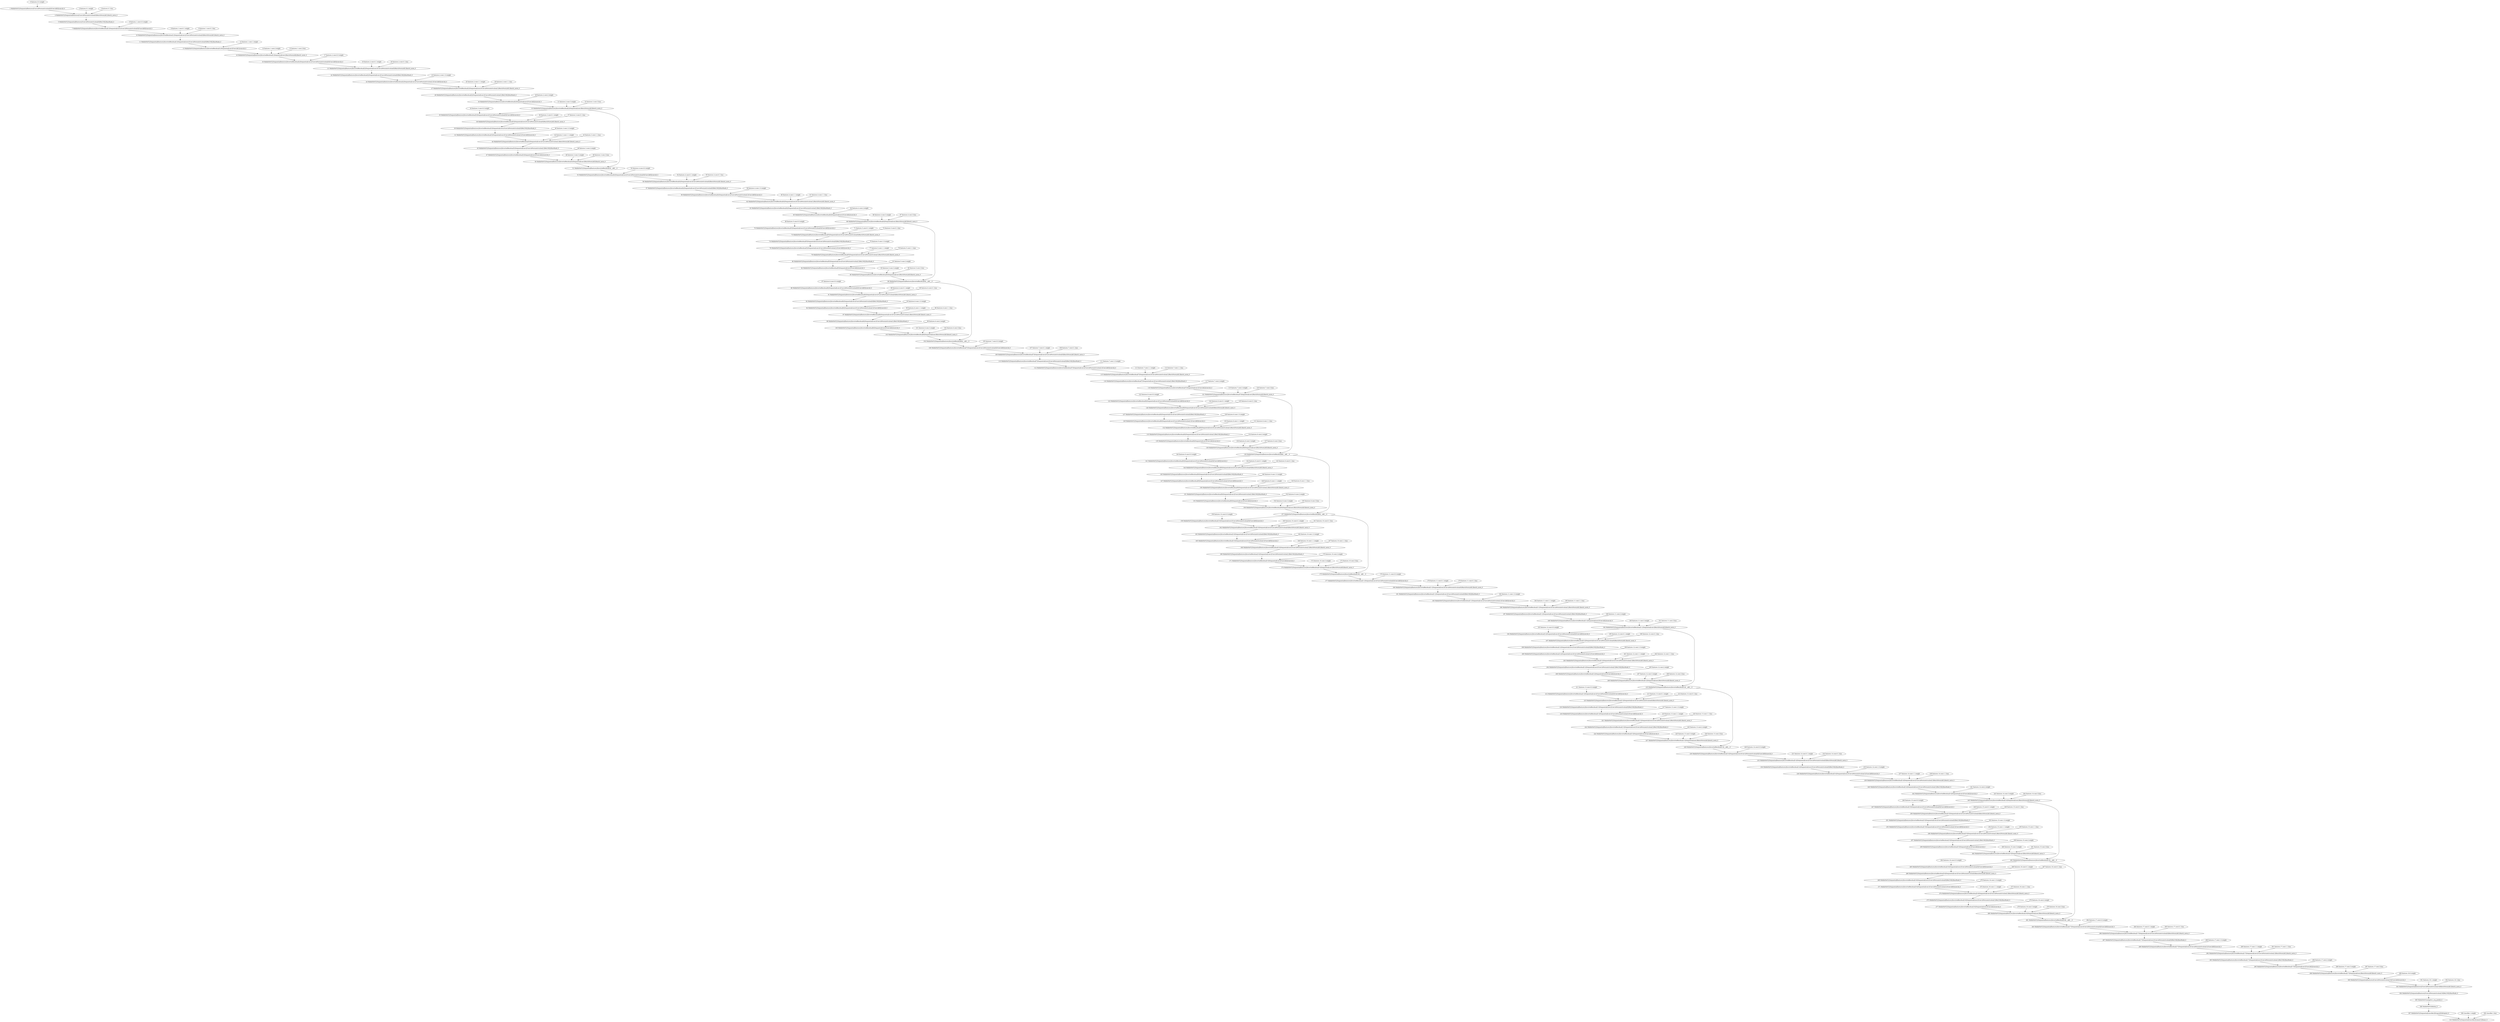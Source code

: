 strict digraph {
"0 features.0.0.weight" [id=0, type="nncf_model_const"];
"1 MobileNetV2/Sequential[features]/Conv2dNormActivation[0]/Conv2d[0]/conv2d_0" [id=1, type=conv2d];
"2 features.0.1.weight" [id=2, type="nncf_model_const"];
"3 features.0.1.bias" [id=3, type="nncf_model_const"];
"4 MobileNetV2/Sequential[features]/Conv2dNormActivation[0]/BatchNorm2d[1]/batch_norm_0" [id=4, type="batch_norm"];
"5 MobileNetV2/Sequential[features]/Conv2dNormActivation[0]/ReLU6[2]/hardtanh_0" [id=5, type=hardtanh];
"6 features.1.conv.0.0.weight" [id=6, type="nncf_model_const"];
"7 MobileNetV2/Sequential[features]/InvertedResidual[1]/Sequential[conv]/Conv2dNormActivation[0]/Conv2d[0]/conv2d_0" [id=7, type=conv2d];
"8 features.1.conv.0.1.weight" [id=8, type="nncf_model_const"];
"9 features.1.conv.0.1.bias" [id=9, type="nncf_model_const"];
"10 MobileNetV2/Sequential[features]/InvertedResidual[1]/Sequential[conv]/Conv2dNormActivation[0]/BatchNorm2d[1]/batch_norm_0" [id=10, type="batch_norm"];
"11 MobileNetV2/Sequential[features]/InvertedResidual[1]/Sequential[conv]/Conv2dNormActivation[0]/ReLU6[2]/hardtanh_0" [id=11, type=hardtanh];
"12 features.1.conv.1.weight" [id=12, type="nncf_model_const"];
"13 MobileNetV2/Sequential[features]/InvertedResidual[1]/Sequential[conv]/Conv2d[1]/conv2d_0" [id=13, type=conv2d];
"14 features.1.conv.2.weight" [id=14, type="nncf_model_const"];
"15 features.1.conv.2.bias" [id=15, type="nncf_model_const"];
"16 MobileNetV2/Sequential[features]/InvertedResidual[1]/Sequential[conv]/BatchNorm2d[2]/batch_norm_0" [id=16, type="batch_norm"];
"17 features.2.conv.0.0.weight" [id=17, type="nncf_model_const"];
"18 MobileNetV2/Sequential[features]/InvertedResidual[2]/Sequential[conv]/Conv2dNormActivation[0]/Conv2d[0]/conv2d_0" [id=18, type=conv2d];
"19 features.2.conv.0.1.weight" [id=19, type="nncf_model_const"];
"20 features.2.conv.0.1.bias" [id=20, type="nncf_model_const"];
"21 MobileNetV2/Sequential[features]/InvertedResidual[2]/Sequential[conv]/Conv2dNormActivation[0]/BatchNorm2d[1]/batch_norm_0" [id=21, type="batch_norm"];
"22 MobileNetV2/Sequential[features]/InvertedResidual[2]/Sequential[conv]/Conv2dNormActivation[0]/ReLU6[2]/hardtanh_0" [id=22, type=hardtanh];
"23 features.2.conv.1.0.weight" [id=23, type="nncf_model_const"];
"24 MobileNetV2/Sequential[features]/InvertedResidual[2]/Sequential[conv]/Conv2dNormActivation[1]/Conv2d[0]/conv2d_0" [id=24, type=conv2d];
"25 features.2.conv.1.1.weight" [id=25, type="nncf_model_const"];
"26 features.2.conv.1.1.bias" [id=26, type="nncf_model_const"];
"27 MobileNetV2/Sequential[features]/InvertedResidual[2]/Sequential[conv]/Conv2dNormActivation[1]/BatchNorm2d[1]/batch_norm_0" [id=27, type="batch_norm"];
"28 MobileNetV2/Sequential[features]/InvertedResidual[2]/Sequential[conv]/Conv2dNormActivation[1]/ReLU6[2]/hardtanh_0" [id=28, type=hardtanh];
"29 features.2.conv.2.weight" [id=29, type="nncf_model_const"];
"30 MobileNetV2/Sequential[features]/InvertedResidual[2]/Sequential[conv]/Conv2d[2]/conv2d_0" [id=30, type=conv2d];
"31 features.2.conv.3.weight" [id=31, type="nncf_model_const"];
"32 features.2.conv.3.bias" [id=32, type="nncf_model_const"];
"33 MobileNetV2/Sequential[features]/InvertedResidual[2]/Sequential[conv]/BatchNorm2d[3]/batch_norm_0" [id=33, type="batch_norm"];
"34 features.3.conv.0.0.weight" [id=34, type="nncf_model_const"];
"35 MobileNetV2/Sequential[features]/InvertedResidual[3]/Sequential[conv]/Conv2dNormActivation[0]/Conv2d[0]/conv2d_0" [id=35, type=conv2d];
"36 features.3.conv.0.1.weight" [id=36, type="nncf_model_const"];
"37 features.3.conv.0.1.bias" [id=37, type="nncf_model_const"];
"38 MobileNetV2/Sequential[features]/InvertedResidual[3]/Sequential[conv]/Conv2dNormActivation[0]/BatchNorm2d[1]/batch_norm_0" [id=38, type="batch_norm"];
"39 MobileNetV2/Sequential[features]/InvertedResidual[3]/Sequential[conv]/Conv2dNormActivation[0]/ReLU6[2]/hardtanh_0" [id=39, type=hardtanh];
"40 features.3.conv.1.0.weight" [id=40, type="nncf_model_const"];
"41 MobileNetV2/Sequential[features]/InvertedResidual[3]/Sequential[conv]/Conv2dNormActivation[1]/Conv2d[0]/conv2d_0" [id=41, type=conv2d];
"42 features.3.conv.1.1.weight" [id=42, type="nncf_model_const"];
"43 features.3.conv.1.1.bias" [id=43, type="nncf_model_const"];
"44 MobileNetV2/Sequential[features]/InvertedResidual[3]/Sequential[conv]/Conv2dNormActivation[1]/BatchNorm2d[1]/batch_norm_0" [id=44, type="batch_norm"];
"45 MobileNetV2/Sequential[features]/InvertedResidual[3]/Sequential[conv]/Conv2dNormActivation[1]/ReLU6[2]/hardtanh_0" [id=45, type=hardtanh];
"46 features.3.conv.2.weight" [id=46, type="nncf_model_const"];
"47 MobileNetV2/Sequential[features]/InvertedResidual[3]/Sequential[conv]/Conv2d[2]/conv2d_0" [id=47, type=conv2d];
"48 features.3.conv.3.weight" [id=48, type="nncf_model_const"];
"49 features.3.conv.3.bias" [id=49, type="nncf_model_const"];
"50 MobileNetV2/Sequential[features]/InvertedResidual[3]/Sequential[conv]/BatchNorm2d[3]/batch_norm_0" [id=50, type="batch_norm"];
"51 MobileNetV2/Sequential[features]/InvertedResidual[3]/__add___0" [id=51, type="__add__"];
"52 features.4.conv.0.0.weight" [id=52, type="nncf_model_const"];
"53 MobileNetV2/Sequential[features]/InvertedResidual[4]/Sequential[conv]/Conv2dNormActivation[0]/Conv2d[0]/conv2d_0" [id=53, type=conv2d];
"54 features.4.conv.0.1.weight" [id=54, type="nncf_model_const"];
"55 features.4.conv.0.1.bias" [id=55, type="nncf_model_const"];
"56 MobileNetV2/Sequential[features]/InvertedResidual[4]/Sequential[conv]/Conv2dNormActivation[0]/BatchNorm2d[1]/batch_norm_0" [id=56, type="batch_norm"];
"57 MobileNetV2/Sequential[features]/InvertedResidual[4]/Sequential[conv]/Conv2dNormActivation[0]/ReLU6[2]/hardtanh_0" [id=57, type=hardtanh];
"58 features.4.conv.1.0.weight" [id=58, type="nncf_model_const"];
"59 MobileNetV2/Sequential[features]/InvertedResidual[4]/Sequential[conv]/Conv2dNormActivation[1]/Conv2d[0]/conv2d_0" [id=59, type=conv2d];
"60 features.4.conv.1.1.weight" [id=60, type="nncf_model_const"];
"61 features.4.conv.1.1.bias" [id=61, type="nncf_model_const"];
"62 MobileNetV2/Sequential[features]/InvertedResidual[4]/Sequential[conv]/Conv2dNormActivation[1]/BatchNorm2d[1]/batch_norm_0" [id=62, type="batch_norm"];
"63 MobileNetV2/Sequential[features]/InvertedResidual[4]/Sequential[conv]/Conv2dNormActivation[1]/ReLU6[2]/hardtanh_0" [id=63, type=hardtanh];
"64 features.4.conv.2.weight" [id=64, type="nncf_model_const"];
"65 MobileNetV2/Sequential[features]/InvertedResidual[4]/Sequential[conv]/Conv2d[2]/conv2d_0" [id=65, type=conv2d];
"66 features.4.conv.3.weight" [id=66, type="nncf_model_const"];
"67 features.4.conv.3.bias" [id=67, type="nncf_model_const"];
"68 MobileNetV2/Sequential[features]/InvertedResidual[4]/Sequential[conv]/BatchNorm2d[3]/batch_norm_0" [id=68, type="batch_norm"];
"69 features.5.conv.0.0.weight" [id=69, type="nncf_model_const"];
"70 MobileNetV2/Sequential[features]/InvertedResidual[5]/Sequential[conv]/Conv2dNormActivation[0]/Conv2d[0]/conv2d_0" [id=70, type=conv2d];
"71 features.5.conv.0.1.weight" [id=71, type="nncf_model_const"];
"72 features.5.conv.0.1.bias" [id=72, type="nncf_model_const"];
"73 MobileNetV2/Sequential[features]/InvertedResidual[5]/Sequential[conv]/Conv2dNormActivation[0]/BatchNorm2d[1]/batch_norm_0" [id=73, type="batch_norm"];
"74 MobileNetV2/Sequential[features]/InvertedResidual[5]/Sequential[conv]/Conv2dNormActivation[0]/ReLU6[2]/hardtanh_0" [id=74, type=hardtanh];
"75 features.5.conv.1.0.weight" [id=75, type="nncf_model_const"];
"76 MobileNetV2/Sequential[features]/InvertedResidual[5]/Sequential[conv]/Conv2dNormActivation[1]/Conv2d[0]/conv2d_0" [id=76, type=conv2d];
"77 features.5.conv.1.1.weight" [id=77, type="nncf_model_const"];
"78 features.5.conv.1.1.bias" [id=78, type="nncf_model_const"];
"79 MobileNetV2/Sequential[features]/InvertedResidual[5]/Sequential[conv]/Conv2dNormActivation[1]/BatchNorm2d[1]/batch_norm_0" [id=79, type="batch_norm"];
"80 MobileNetV2/Sequential[features]/InvertedResidual[5]/Sequential[conv]/Conv2dNormActivation[1]/ReLU6[2]/hardtanh_0" [id=80, type=hardtanh];
"81 features.5.conv.2.weight" [id=81, type="nncf_model_const"];
"82 MobileNetV2/Sequential[features]/InvertedResidual[5]/Sequential[conv]/Conv2d[2]/conv2d_0" [id=82, type=conv2d];
"83 features.5.conv.3.weight" [id=83, type="nncf_model_const"];
"84 features.5.conv.3.bias" [id=84, type="nncf_model_const"];
"85 MobileNetV2/Sequential[features]/InvertedResidual[5]/Sequential[conv]/BatchNorm2d[3]/batch_norm_0" [id=85, type="batch_norm"];
"86 MobileNetV2/Sequential[features]/InvertedResidual[5]/__add___0" [id=86, type="__add__"];
"87 features.6.conv.0.0.weight" [id=87, type="nncf_model_const"];
"88 MobileNetV2/Sequential[features]/InvertedResidual[6]/Sequential[conv]/Conv2dNormActivation[0]/Conv2d[0]/conv2d_0" [id=88, type=conv2d];
"89 features.6.conv.0.1.weight" [id=89, type="nncf_model_const"];
"90 features.6.conv.0.1.bias" [id=90, type="nncf_model_const"];
"91 MobileNetV2/Sequential[features]/InvertedResidual[6]/Sequential[conv]/Conv2dNormActivation[0]/BatchNorm2d[1]/batch_norm_0" [id=91, type="batch_norm"];
"92 MobileNetV2/Sequential[features]/InvertedResidual[6]/Sequential[conv]/Conv2dNormActivation[0]/ReLU6[2]/hardtanh_0" [id=92, type=hardtanh];
"93 features.6.conv.1.0.weight" [id=93, type="nncf_model_const"];
"94 MobileNetV2/Sequential[features]/InvertedResidual[6]/Sequential[conv]/Conv2dNormActivation[1]/Conv2d[0]/conv2d_0" [id=94, type=conv2d];
"95 features.6.conv.1.1.weight" [id=95, type="nncf_model_const"];
"96 features.6.conv.1.1.bias" [id=96, type="nncf_model_const"];
"97 MobileNetV2/Sequential[features]/InvertedResidual[6]/Sequential[conv]/Conv2dNormActivation[1]/BatchNorm2d[1]/batch_norm_0" [id=97, type="batch_norm"];
"98 MobileNetV2/Sequential[features]/InvertedResidual[6]/Sequential[conv]/Conv2dNormActivation[1]/ReLU6[2]/hardtanh_0" [id=98, type=hardtanh];
"99 features.6.conv.2.weight" [id=99, type="nncf_model_const"];
"100 MobileNetV2/Sequential[features]/InvertedResidual[6]/Sequential[conv]/Conv2d[2]/conv2d_0" [id=100, type=conv2d];
"101 features.6.conv.3.weight" [id=101, type="nncf_model_const"];
"102 features.6.conv.3.bias" [id=102, type="nncf_model_const"];
"103 MobileNetV2/Sequential[features]/InvertedResidual[6]/Sequential[conv]/BatchNorm2d[3]/batch_norm_0" [id=103, type="batch_norm"];
"104 MobileNetV2/Sequential[features]/InvertedResidual[6]/__add___0" [id=104, type="__add__"];
"105 features.7.conv.0.0.weight" [id=105, type="nncf_model_const"];
"106 MobileNetV2/Sequential[features]/InvertedResidual[7]/Sequential[conv]/Conv2dNormActivation[0]/Conv2d[0]/conv2d_0" [id=106, type=conv2d];
"107 features.7.conv.0.1.weight" [id=107, type="nncf_model_const"];
"108 features.7.conv.0.1.bias" [id=108, type="nncf_model_const"];
"109 MobileNetV2/Sequential[features]/InvertedResidual[7]/Sequential[conv]/Conv2dNormActivation[0]/BatchNorm2d[1]/batch_norm_0" [id=109, type="batch_norm"];
"110 MobileNetV2/Sequential[features]/InvertedResidual[7]/Sequential[conv]/Conv2dNormActivation[0]/ReLU6[2]/hardtanh_0" [id=110, type=hardtanh];
"111 features.7.conv.1.0.weight" [id=111, type="nncf_model_const"];
"112 MobileNetV2/Sequential[features]/InvertedResidual[7]/Sequential[conv]/Conv2dNormActivation[1]/Conv2d[0]/conv2d_0" [id=112, type=conv2d];
"113 features.7.conv.1.1.weight" [id=113, type="nncf_model_const"];
"114 features.7.conv.1.1.bias" [id=114, type="nncf_model_const"];
"115 MobileNetV2/Sequential[features]/InvertedResidual[7]/Sequential[conv]/Conv2dNormActivation[1]/BatchNorm2d[1]/batch_norm_0" [id=115, type="batch_norm"];
"116 MobileNetV2/Sequential[features]/InvertedResidual[7]/Sequential[conv]/Conv2dNormActivation[1]/ReLU6[2]/hardtanh_0" [id=116, type=hardtanh];
"117 features.7.conv.2.weight" [id=117, type="nncf_model_const"];
"118 MobileNetV2/Sequential[features]/InvertedResidual[7]/Sequential[conv]/Conv2d[2]/conv2d_0" [id=118, type=conv2d];
"119 features.7.conv.3.weight" [id=119, type="nncf_model_const"];
"120 features.7.conv.3.bias" [id=120, type="nncf_model_const"];
"121 MobileNetV2/Sequential[features]/InvertedResidual[7]/Sequential[conv]/BatchNorm2d[3]/batch_norm_0" [id=121, type="batch_norm"];
"122 features.8.conv.0.0.weight" [id=122, type="nncf_model_const"];
"123 MobileNetV2/Sequential[features]/InvertedResidual[8]/Sequential[conv]/Conv2dNormActivation[0]/Conv2d[0]/conv2d_0" [id=123, type=conv2d];
"124 features.8.conv.0.1.weight" [id=124, type="nncf_model_const"];
"125 features.8.conv.0.1.bias" [id=125, type="nncf_model_const"];
"126 MobileNetV2/Sequential[features]/InvertedResidual[8]/Sequential[conv]/Conv2dNormActivation[0]/BatchNorm2d[1]/batch_norm_0" [id=126, type="batch_norm"];
"127 MobileNetV2/Sequential[features]/InvertedResidual[8]/Sequential[conv]/Conv2dNormActivation[0]/ReLU6[2]/hardtanh_0" [id=127, type=hardtanh];
"128 features.8.conv.1.0.weight" [id=128, type="nncf_model_const"];
"129 MobileNetV2/Sequential[features]/InvertedResidual[8]/Sequential[conv]/Conv2dNormActivation[1]/Conv2d[0]/conv2d_0" [id=129, type=conv2d];
"130 features.8.conv.1.1.weight" [id=130, type="nncf_model_const"];
"131 features.8.conv.1.1.bias" [id=131, type="nncf_model_const"];
"132 MobileNetV2/Sequential[features]/InvertedResidual[8]/Sequential[conv]/Conv2dNormActivation[1]/BatchNorm2d[1]/batch_norm_0" [id=132, type="batch_norm"];
"133 MobileNetV2/Sequential[features]/InvertedResidual[8]/Sequential[conv]/Conv2dNormActivation[1]/ReLU6[2]/hardtanh_0" [id=133, type=hardtanh];
"134 features.8.conv.2.weight" [id=134, type="nncf_model_const"];
"135 MobileNetV2/Sequential[features]/InvertedResidual[8]/Sequential[conv]/Conv2d[2]/conv2d_0" [id=135, type=conv2d];
"136 features.8.conv.3.weight" [id=136, type="nncf_model_const"];
"137 features.8.conv.3.bias" [id=137, type="nncf_model_const"];
"138 MobileNetV2/Sequential[features]/InvertedResidual[8]/Sequential[conv]/BatchNorm2d[3]/batch_norm_0" [id=138, type="batch_norm"];
"139 MobileNetV2/Sequential[features]/InvertedResidual[8]/__add___0" [id=139, type="__add__"];
"140 features.9.conv.0.0.weight" [id=140, type="nncf_model_const"];
"141 MobileNetV2/Sequential[features]/InvertedResidual[9]/Sequential[conv]/Conv2dNormActivation[0]/Conv2d[0]/conv2d_0" [id=141, type=conv2d];
"142 features.9.conv.0.1.weight" [id=142, type="nncf_model_const"];
"143 features.9.conv.0.1.bias" [id=143, type="nncf_model_const"];
"144 MobileNetV2/Sequential[features]/InvertedResidual[9]/Sequential[conv]/Conv2dNormActivation[0]/BatchNorm2d[1]/batch_norm_0" [id=144, type="batch_norm"];
"145 MobileNetV2/Sequential[features]/InvertedResidual[9]/Sequential[conv]/Conv2dNormActivation[0]/ReLU6[2]/hardtanh_0" [id=145, type=hardtanh];
"146 features.9.conv.1.0.weight" [id=146, type="nncf_model_const"];
"147 MobileNetV2/Sequential[features]/InvertedResidual[9]/Sequential[conv]/Conv2dNormActivation[1]/Conv2d[0]/conv2d_0" [id=147, type=conv2d];
"148 features.9.conv.1.1.weight" [id=148, type="nncf_model_const"];
"149 features.9.conv.1.1.bias" [id=149, type="nncf_model_const"];
"150 MobileNetV2/Sequential[features]/InvertedResidual[9]/Sequential[conv]/Conv2dNormActivation[1]/BatchNorm2d[1]/batch_norm_0" [id=150, type="batch_norm"];
"151 MobileNetV2/Sequential[features]/InvertedResidual[9]/Sequential[conv]/Conv2dNormActivation[1]/ReLU6[2]/hardtanh_0" [id=151, type=hardtanh];
"152 features.9.conv.2.weight" [id=152, type="nncf_model_const"];
"153 MobileNetV2/Sequential[features]/InvertedResidual[9]/Sequential[conv]/Conv2d[2]/conv2d_0" [id=153, type=conv2d];
"154 features.9.conv.3.weight" [id=154, type="nncf_model_const"];
"155 features.9.conv.3.bias" [id=155, type="nncf_model_const"];
"156 MobileNetV2/Sequential[features]/InvertedResidual[9]/Sequential[conv]/BatchNorm2d[3]/batch_norm_0" [id=156, type="batch_norm"];
"157 MobileNetV2/Sequential[features]/InvertedResidual[9]/__add___0" [id=157, type="__add__"];
"158 features.10.conv.0.0.weight" [id=158, type="nncf_model_const"];
"159 MobileNetV2/Sequential[features]/InvertedResidual[10]/Sequential[conv]/Conv2dNormActivation[0]/Conv2d[0]/conv2d_0" [id=159, type=conv2d];
"160 features.10.conv.0.1.weight" [id=160, type="nncf_model_const"];
"161 features.10.conv.0.1.bias" [id=161, type="nncf_model_const"];
"162 MobileNetV2/Sequential[features]/InvertedResidual[10]/Sequential[conv]/Conv2dNormActivation[0]/BatchNorm2d[1]/batch_norm_0" [id=162, type="batch_norm"];
"163 MobileNetV2/Sequential[features]/InvertedResidual[10]/Sequential[conv]/Conv2dNormActivation[0]/ReLU6[2]/hardtanh_0" [id=163, type=hardtanh];
"164 features.10.conv.1.0.weight" [id=164, type="nncf_model_const"];
"165 MobileNetV2/Sequential[features]/InvertedResidual[10]/Sequential[conv]/Conv2dNormActivation[1]/Conv2d[0]/conv2d_0" [id=165, type=conv2d];
"166 features.10.conv.1.1.weight" [id=166, type="nncf_model_const"];
"167 features.10.conv.1.1.bias" [id=167, type="nncf_model_const"];
"168 MobileNetV2/Sequential[features]/InvertedResidual[10]/Sequential[conv]/Conv2dNormActivation[1]/BatchNorm2d[1]/batch_norm_0" [id=168, type="batch_norm"];
"169 MobileNetV2/Sequential[features]/InvertedResidual[10]/Sequential[conv]/Conv2dNormActivation[1]/ReLU6[2]/hardtanh_0" [id=169, type=hardtanh];
"170 features.10.conv.2.weight" [id=170, type="nncf_model_const"];
"171 MobileNetV2/Sequential[features]/InvertedResidual[10]/Sequential[conv]/Conv2d[2]/conv2d_0" [id=171, type=conv2d];
"172 features.10.conv.3.weight" [id=172, type="nncf_model_const"];
"173 features.10.conv.3.bias" [id=173, type="nncf_model_const"];
"174 MobileNetV2/Sequential[features]/InvertedResidual[10]/Sequential[conv]/BatchNorm2d[3]/batch_norm_0" [id=174, type="batch_norm"];
"175 MobileNetV2/Sequential[features]/InvertedResidual[10]/__add___0" [id=175, type="__add__"];
"176 features.11.conv.0.0.weight" [id=176, type="nncf_model_const"];
"177 MobileNetV2/Sequential[features]/InvertedResidual[11]/Sequential[conv]/Conv2dNormActivation[0]/Conv2d[0]/conv2d_0" [id=177, type=conv2d];
"178 features.11.conv.0.1.weight" [id=178, type="nncf_model_const"];
"179 features.11.conv.0.1.bias" [id=179, type="nncf_model_const"];
"180 MobileNetV2/Sequential[features]/InvertedResidual[11]/Sequential[conv]/Conv2dNormActivation[0]/BatchNorm2d[1]/batch_norm_0" [id=180, type="batch_norm"];
"181 MobileNetV2/Sequential[features]/InvertedResidual[11]/Sequential[conv]/Conv2dNormActivation[0]/ReLU6[2]/hardtanh_0" [id=181, type=hardtanh];
"182 features.11.conv.1.0.weight" [id=182, type="nncf_model_const"];
"183 MobileNetV2/Sequential[features]/InvertedResidual[11]/Sequential[conv]/Conv2dNormActivation[1]/Conv2d[0]/conv2d_0" [id=183, type=conv2d];
"184 features.11.conv.1.1.weight" [id=184, type="nncf_model_const"];
"185 features.11.conv.1.1.bias" [id=185, type="nncf_model_const"];
"186 MobileNetV2/Sequential[features]/InvertedResidual[11]/Sequential[conv]/Conv2dNormActivation[1]/BatchNorm2d[1]/batch_norm_0" [id=186, type="batch_norm"];
"187 MobileNetV2/Sequential[features]/InvertedResidual[11]/Sequential[conv]/Conv2dNormActivation[1]/ReLU6[2]/hardtanh_0" [id=187, type=hardtanh];
"188 features.11.conv.2.weight" [id=188, type="nncf_model_const"];
"189 MobileNetV2/Sequential[features]/InvertedResidual[11]/Sequential[conv]/Conv2d[2]/conv2d_0" [id=189, type=conv2d];
"190 features.11.conv.3.weight" [id=190, type="nncf_model_const"];
"191 features.11.conv.3.bias" [id=191, type="nncf_model_const"];
"192 MobileNetV2/Sequential[features]/InvertedResidual[11]/Sequential[conv]/BatchNorm2d[3]/batch_norm_0" [id=192, type="batch_norm"];
"193 features.12.conv.0.0.weight" [id=193, type="nncf_model_const"];
"194 MobileNetV2/Sequential[features]/InvertedResidual[12]/Sequential[conv]/Conv2dNormActivation[0]/Conv2d[0]/conv2d_0" [id=194, type=conv2d];
"195 features.12.conv.0.1.weight" [id=195, type="nncf_model_const"];
"196 features.12.conv.0.1.bias" [id=196, type="nncf_model_const"];
"197 MobileNetV2/Sequential[features]/InvertedResidual[12]/Sequential[conv]/Conv2dNormActivation[0]/BatchNorm2d[1]/batch_norm_0" [id=197, type="batch_norm"];
"198 MobileNetV2/Sequential[features]/InvertedResidual[12]/Sequential[conv]/Conv2dNormActivation[0]/ReLU6[2]/hardtanh_0" [id=198, type=hardtanh];
"199 features.12.conv.1.0.weight" [id=199, type="nncf_model_const"];
"200 MobileNetV2/Sequential[features]/InvertedResidual[12]/Sequential[conv]/Conv2dNormActivation[1]/Conv2d[0]/conv2d_0" [id=200, type=conv2d];
"201 features.12.conv.1.1.weight" [id=201, type="nncf_model_const"];
"202 features.12.conv.1.1.bias" [id=202, type="nncf_model_const"];
"203 MobileNetV2/Sequential[features]/InvertedResidual[12]/Sequential[conv]/Conv2dNormActivation[1]/BatchNorm2d[1]/batch_norm_0" [id=203, type="batch_norm"];
"204 MobileNetV2/Sequential[features]/InvertedResidual[12]/Sequential[conv]/Conv2dNormActivation[1]/ReLU6[2]/hardtanh_0" [id=204, type=hardtanh];
"205 features.12.conv.2.weight" [id=205, type="nncf_model_const"];
"206 MobileNetV2/Sequential[features]/InvertedResidual[12]/Sequential[conv]/Conv2d[2]/conv2d_0" [id=206, type=conv2d];
"207 features.12.conv.3.weight" [id=207, type="nncf_model_const"];
"208 features.12.conv.3.bias" [id=208, type="nncf_model_const"];
"209 MobileNetV2/Sequential[features]/InvertedResidual[12]/Sequential[conv]/BatchNorm2d[3]/batch_norm_0" [id=209, type="batch_norm"];
"210 MobileNetV2/Sequential[features]/InvertedResidual[12]/__add___0" [id=210, type="__add__"];
"211 features.13.conv.0.0.weight" [id=211, type="nncf_model_const"];
"212 MobileNetV2/Sequential[features]/InvertedResidual[13]/Sequential[conv]/Conv2dNormActivation[0]/Conv2d[0]/conv2d_0" [id=212, type=conv2d];
"213 features.13.conv.0.1.weight" [id=213, type="nncf_model_const"];
"214 features.13.conv.0.1.bias" [id=214, type="nncf_model_const"];
"215 MobileNetV2/Sequential[features]/InvertedResidual[13]/Sequential[conv]/Conv2dNormActivation[0]/BatchNorm2d[1]/batch_norm_0" [id=215, type="batch_norm"];
"216 MobileNetV2/Sequential[features]/InvertedResidual[13]/Sequential[conv]/Conv2dNormActivation[0]/ReLU6[2]/hardtanh_0" [id=216, type=hardtanh];
"217 features.13.conv.1.0.weight" [id=217, type="nncf_model_const"];
"218 MobileNetV2/Sequential[features]/InvertedResidual[13]/Sequential[conv]/Conv2dNormActivation[1]/Conv2d[0]/conv2d_0" [id=218, type=conv2d];
"219 features.13.conv.1.1.weight" [id=219, type="nncf_model_const"];
"220 features.13.conv.1.1.bias" [id=220, type="nncf_model_const"];
"221 MobileNetV2/Sequential[features]/InvertedResidual[13]/Sequential[conv]/Conv2dNormActivation[1]/BatchNorm2d[1]/batch_norm_0" [id=221, type="batch_norm"];
"222 MobileNetV2/Sequential[features]/InvertedResidual[13]/Sequential[conv]/Conv2dNormActivation[1]/ReLU6[2]/hardtanh_0" [id=222, type=hardtanh];
"223 features.13.conv.2.weight" [id=223, type="nncf_model_const"];
"224 MobileNetV2/Sequential[features]/InvertedResidual[13]/Sequential[conv]/Conv2d[2]/conv2d_0" [id=224, type=conv2d];
"225 features.13.conv.3.weight" [id=225, type="nncf_model_const"];
"226 features.13.conv.3.bias" [id=226, type="nncf_model_const"];
"227 MobileNetV2/Sequential[features]/InvertedResidual[13]/Sequential[conv]/BatchNorm2d[3]/batch_norm_0" [id=227, type="batch_norm"];
"228 MobileNetV2/Sequential[features]/InvertedResidual[13]/__add___0" [id=228, type="__add__"];
"229 features.14.conv.0.0.weight" [id=229, type="nncf_model_const"];
"230 MobileNetV2/Sequential[features]/InvertedResidual[14]/Sequential[conv]/Conv2dNormActivation[0]/Conv2d[0]/conv2d_0" [id=230, type=conv2d];
"231 features.14.conv.0.1.weight" [id=231, type="nncf_model_const"];
"232 features.14.conv.0.1.bias" [id=232, type="nncf_model_const"];
"233 MobileNetV2/Sequential[features]/InvertedResidual[14]/Sequential[conv]/Conv2dNormActivation[0]/BatchNorm2d[1]/batch_norm_0" [id=233, type="batch_norm"];
"234 MobileNetV2/Sequential[features]/InvertedResidual[14]/Sequential[conv]/Conv2dNormActivation[0]/ReLU6[2]/hardtanh_0" [id=234, type=hardtanh];
"235 features.14.conv.1.0.weight" [id=235, type="nncf_model_const"];
"236 MobileNetV2/Sequential[features]/InvertedResidual[14]/Sequential[conv]/Conv2dNormActivation[1]/Conv2d[0]/conv2d_0" [id=236, type=conv2d];
"237 features.14.conv.1.1.weight" [id=237, type="nncf_model_const"];
"238 features.14.conv.1.1.bias" [id=238, type="nncf_model_const"];
"239 MobileNetV2/Sequential[features]/InvertedResidual[14]/Sequential[conv]/Conv2dNormActivation[1]/BatchNorm2d[1]/batch_norm_0" [id=239, type="batch_norm"];
"240 MobileNetV2/Sequential[features]/InvertedResidual[14]/Sequential[conv]/Conv2dNormActivation[1]/ReLU6[2]/hardtanh_0" [id=240, type=hardtanh];
"241 features.14.conv.2.weight" [id=241, type="nncf_model_const"];
"242 MobileNetV2/Sequential[features]/InvertedResidual[14]/Sequential[conv]/Conv2d[2]/conv2d_0" [id=242, type=conv2d];
"243 features.14.conv.3.weight" [id=243, type="nncf_model_const"];
"244 features.14.conv.3.bias" [id=244, type="nncf_model_const"];
"245 MobileNetV2/Sequential[features]/InvertedResidual[14]/Sequential[conv]/BatchNorm2d[3]/batch_norm_0" [id=245, type="batch_norm"];
"246 features.15.conv.0.0.weight" [id=246, type="nncf_model_const"];
"247 MobileNetV2/Sequential[features]/InvertedResidual[15]/Sequential[conv]/Conv2dNormActivation[0]/Conv2d[0]/conv2d_0" [id=247, type=conv2d];
"248 features.15.conv.0.1.weight" [id=248, type="nncf_model_const"];
"249 features.15.conv.0.1.bias" [id=249, type="nncf_model_const"];
"250 MobileNetV2/Sequential[features]/InvertedResidual[15]/Sequential[conv]/Conv2dNormActivation[0]/BatchNorm2d[1]/batch_norm_0" [id=250, type="batch_norm"];
"251 MobileNetV2/Sequential[features]/InvertedResidual[15]/Sequential[conv]/Conv2dNormActivation[0]/ReLU6[2]/hardtanh_0" [id=251, type=hardtanh];
"252 features.15.conv.1.0.weight" [id=252, type="nncf_model_const"];
"253 MobileNetV2/Sequential[features]/InvertedResidual[15]/Sequential[conv]/Conv2dNormActivation[1]/Conv2d[0]/conv2d_0" [id=253, type=conv2d];
"254 features.15.conv.1.1.weight" [id=254, type="nncf_model_const"];
"255 features.15.conv.1.1.bias" [id=255, type="nncf_model_const"];
"256 MobileNetV2/Sequential[features]/InvertedResidual[15]/Sequential[conv]/Conv2dNormActivation[1]/BatchNorm2d[1]/batch_norm_0" [id=256, type="batch_norm"];
"257 MobileNetV2/Sequential[features]/InvertedResidual[15]/Sequential[conv]/Conv2dNormActivation[1]/ReLU6[2]/hardtanh_0" [id=257, type=hardtanh];
"258 features.15.conv.2.weight" [id=258, type="nncf_model_const"];
"259 MobileNetV2/Sequential[features]/InvertedResidual[15]/Sequential[conv]/Conv2d[2]/conv2d_0" [id=259, type=conv2d];
"260 features.15.conv.3.weight" [id=260, type="nncf_model_const"];
"261 features.15.conv.3.bias" [id=261, type="nncf_model_const"];
"262 MobileNetV2/Sequential[features]/InvertedResidual[15]/Sequential[conv]/BatchNorm2d[3]/batch_norm_0" [id=262, type="batch_norm"];
"263 MobileNetV2/Sequential[features]/InvertedResidual[15]/__add___0" [id=263, type="__add__"];
"264 features.16.conv.0.0.weight" [id=264, type="nncf_model_const"];
"265 MobileNetV2/Sequential[features]/InvertedResidual[16]/Sequential[conv]/Conv2dNormActivation[0]/Conv2d[0]/conv2d_0" [id=265, type=conv2d];
"266 features.16.conv.0.1.weight" [id=266, type="nncf_model_const"];
"267 features.16.conv.0.1.bias" [id=267, type="nncf_model_const"];
"268 MobileNetV2/Sequential[features]/InvertedResidual[16]/Sequential[conv]/Conv2dNormActivation[0]/BatchNorm2d[1]/batch_norm_0" [id=268, type="batch_norm"];
"269 MobileNetV2/Sequential[features]/InvertedResidual[16]/Sequential[conv]/Conv2dNormActivation[0]/ReLU6[2]/hardtanh_0" [id=269, type=hardtanh];
"270 features.16.conv.1.0.weight" [id=270, type="nncf_model_const"];
"271 MobileNetV2/Sequential[features]/InvertedResidual[16]/Sequential[conv]/Conv2dNormActivation[1]/Conv2d[0]/conv2d_0" [id=271, type=conv2d];
"272 features.16.conv.1.1.weight" [id=272, type="nncf_model_const"];
"273 features.16.conv.1.1.bias" [id=273, type="nncf_model_const"];
"274 MobileNetV2/Sequential[features]/InvertedResidual[16]/Sequential[conv]/Conv2dNormActivation[1]/BatchNorm2d[1]/batch_norm_0" [id=274, type="batch_norm"];
"275 MobileNetV2/Sequential[features]/InvertedResidual[16]/Sequential[conv]/Conv2dNormActivation[1]/ReLU6[2]/hardtanh_0" [id=275, type=hardtanh];
"276 features.16.conv.2.weight" [id=276, type="nncf_model_const"];
"277 MobileNetV2/Sequential[features]/InvertedResidual[16]/Sequential[conv]/Conv2d[2]/conv2d_0" [id=277, type=conv2d];
"278 features.16.conv.3.weight" [id=278, type="nncf_model_const"];
"279 features.16.conv.3.bias" [id=279, type="nncf_model_const"];
"280 MobileNetV2/Sequential[features]/InvertedResidual[16]/Sequential[conv]/BatchNorm2d[3]/batch_norm_0" [id=280, type="batch_norm"];
"281 MobileNetV2/Sequential[features]/InvertedResidual[16]/__add___0" [id=281, type="__add__"];
"282 features.17.conv.0.0.weight" [id=282, type="nncf_model_const"];
"283 MobileNetV2/Sequential[features]/InvertedResidual[17]/Sequential[conv]/Conv2dNormActivation[0]/Conv2d[0]/conv2d_0" [id=283, type=conv2d];
"284 features.17.conv.0.1.weight" [id=284, type="nncf_model_const"];
"285 features.17.conv.0.1.bias" [id=285, type="nncf_model_const"];
"286 MobileNetV2/Sequential[features]/InvertedResidual[17]/Sequential[conv]/Conv2dNormActivation[0]/BatchNorm2d[1]/batch_norm_0" [id=286, type="batch_norm"];
"287 MobileNetV2/Sequential[features]/InvertedResidual[17]/Sequential[conv]/Conv2dNormActivation[0]/ReLU6[2]/hardtanh_0" [id=287, type=hardtanh];
"288 features.17.conv.1.0.weight" [id=288, type="nncf_model_const"];
"289 MobileNetV2/Sequential[features]/InvertedResidual[17]/Sequential[conv]/Conv2dNormActivation[1]/Conv2d[0]/conv2d_0" [id=289, type=conv2d];
"290 features.17.conv.1.1.weight" [id=290, type="nncf_model_const"];
"291 features.17.conv.1.1.bias" [id=291, type="nncf_model_const"];
"292 MobileNetV2/Sequential[features]/InvertedResidual[17]/Sequential[conv]/Conv2dNormActivation[1]/BatchNorm2d[1]/batch_norm_0" [id=292, type="batch_norm"];
"293 MobileNetV2/Sequential[features]/InvertedResidual[17]/Sequential[conv]/Conv2dNormActivation[1]/ReLU6[2]/hardtanh_0" [id=293, type=hardtanh];
"294 features.17.conv.2.weight" [id=294, type="nncf_model_const"];
"295 MobileNetV2/Sequential[features]/InvertedResidual[17]/Sequential[conv]/Conv2d[2]/conv2d_0" [id=295, type=conv2d];
"296 features.17.conv.3.weight" [id=296, type="nncf_model_const"];
"297 features.17.conv.3.bias" [id=297, type="nncf_model_const"];
"298 MobileNetV2/Sequential[features]/InvertedResidual[17]/Sequential[conv]/BatchNorm2d[3]/batch_norm_0" [id=298, type="batch_norm"];
"299 features.18.0.weight" [id=299, type="nncf_model_const"];
"300 MobileNetV2/Sequential[features]/Conv2dNormActivation[18]/Conv2d[0]/conv2d_0" [id=300, type=conv2d];
"301 features.18.1.weight" [id=301, type="nncf_model_const"];
"302 features.18.1.bias" [id=302, type="nncf_model_const"];
"303 MobileNetV2/Sequential[features]/Conv2dNormActivation[18]/BatchNorm2d[1]/batch_norm_0" [id=303, type="batch_norm"];
"304 MobileNetV2/Sequential[features]/Conv2dNormActivation[18]/ReLU6[2]/hardtanh_0" [id=304, type=hardtanh];
"305 MobileNetV2/adaptive_avg_pool2d_0" [id=305, type="adaptive_avg_pool2d"];
"306 MobileNetV2/flatten_0" [id=306, type=flatten];
"307 MobileNetV2/Sequential[classifier]/Dropout[0]/dropout_0" [id=307, type=dropout];
"308 classifier.1.weight" [id=308, type="nncf_model_const"];
"309 classifier.1.bias" [id=309, type="nncf_model_const"];
"310 MobileNetV2/Sequential[classifier]/Linear[1]/linear_0" [id=310, type=linear];
"0 features.0.0.weight" -> "1 MobileNetV2/Sequential[features]/Conv2dNormActivation[0]/Conv2d[0]/conv2d_0";
"1 MobileNetV2/Sequential[features]/Conv2dNormActivation[0]/Conv2d[0]/conv2d_0" -> "4 MobileNetV2/Sequential[features]/Conv2dNormActivation[0]/BatchNorm2d[1]/batch_norm_0";
"2 features.0.1.weight" -> "4 MobileNetV2/Sequential[features]/Conv2dNormActivation[0]/BatchNorm2d[1]/batch_norm_0";
"3 features.0.1.bias" -> "4 MobileNetV2/Sequential[features]/Conv2dNormActivation[0]/BatchNorm2d[1]/batch_norm_0";
"4 MobileNetV2/Sequential[features]/Conv2dNormActivation[0]/BatchNorm2d[1]/batch_norm_0" -> "5 MobileNetV2/Sequential[features]/Conv2dNormActivation[0]/ReLU6[2]/hardtanh_0";
"5 MobileNetV2/Sequential[features]/Conv2dNormActivation[0]/ReLU6[2]/hardtanh_0" -> "7 MobileNetV2/Sequential[features]/InvertedResidual[1]/Sequential[conv]/Conv2dNormActivation[0]/Conv2d[0]/conv2d_0";
"6 features.1.conv.0.0.weight" -> "7 MobileNetV2/Sequential[features]/InvertedResidual[1]/Sequential[conv]/Conv2dNormActivation[0]/Conv2d[0]/conv2d_0";
"7 MobileNetV2/Sequential[features]/InvertedResidual[1]/Sequential[conv]/Conv2dNormActivation[0]/Conv2d[0]/conv2d_0" -> "10 MobileNetV2/Sequential[features]/InvertedResidual[1]/Sequential[conv]/Conv2dNormActivation[0]/BatchNorm2d[1]/batch_norm_0";
"8 features.1.conv.0.1.weight" -> "10 MobileNetV2/Sequential[features]/InvertedResidual[1]/Sequential[conv]/Conv2dNormActivation[0]/BatchNorm2d[1]/batch_norm_0";
"9 features.1.conv.0.1.bias" -> "10 MobileNetV2/Sequential[features]/InvertedResidual[1]/Sequential[conv]/Conv2dNormActivation[0]/BatchNorm2d[1]/batch_norm_0";
"10 MobileNetV2/Sequential[features]/InvertedResidual[1]/Sequential[conv]/Conv2dNormActivation[0]/BatchNorm2d[1]/batch_norm_0" -> "11 MobileNetV2/Sequential[features]/InvertedResidual[1]/Sequential[conv]/Conv2dNormActivation[0]/ReLU6[2]/hardtanh_0";
"11 MobileNetV2/Sequential[features]/InvertedResidual[1]/Sequential[conv]/Conv2dNormActivation[0]/ReLU6[2]/hardtanh_0" -> "13 MobileNetV2/Sequential[features]/InvertedResidual[1]/Sequential[conv]/Conv2d[1]/conv2d_0";
"12 features.1.conv.1.weight" -> "13 MobileNetV2/Sequential[features]/InvertedResidual[1]/Sequential[conv]/Conv2d[1]/conv2d_0";
"13 MobileNetV2/Sequential[features]/InvertedResidual[1]/Sequential[conv]/Conv2d[1]/conv2d_0" -> "16 MobileNetV2/Sequential[features]/InvertedResidual[1]/Sequential[conv]/BatchNorm2d[2]/batch_norm_0";
"14 features.1.conv.2.weight" -> "16 MobileNetV2/Sequential[features]/InvertedResidual[1]/Sequential[conv]/BatchNorm2d[2]/batch_norm_0";
"15 features.1.conv.2.bias" -> "16 MobileNetV2/Sequential[features]/InvertedResidual[1]/Sequential[conv]/BatchNorm2d[2]/batch_norm_0";
"16 MobileNetV2/Sequential[features]/InvertedResidual[1]/Sequential[conv]/BatchNorm2d[2]/batch_norm_0" -> "18 MobileNetV2/Sequential[features]/InvertedResidual[2]/Sequential[conv]/Conv2dNormActivation[0]/Conv2d[0]/conv2d_0";
"17 features.2.conv.0.0.weight" -> "18 MobileNetV2/Sequential[features]/InvertedResidual[2]/Sequential[conv]/Conv2dNormActivation[0]/Conv2d[0]/conv2d_0";
"18 MobileNetV2/Sequential[features]/InvertedResidual[2]/Sequential[conv]/Conv2dNormActivation[0]/Conv2d[0]/conv2d_0" -> "21 MobileNetV2/Sequential[features]/InvertedResidual[2]/Sequential[conv]/Conv2dNormActivation[0]/BatchNorm2d[1]/batch_norm_0";
"19 features.2.conv.0.1.weight" -> "21 MobileNetV2/Sequential[features]/InvertedResidual[2]/Sequential[conv]/Conv2dNormActivation[0]/BatchNorm2d[1]/batch_norm_0";
"20 features.2.conv.0.1.bias" -> "21 MobileNetV2/Sequential[features]/InvertedResidual[2]/Sequential[conv]/Conv2dNormActivation[0]/BatchNorm2d[1]/batch_norm_0";
"21 MobileNetV2/Sequential[features]/InvertedResidual[2]/Sequential[conv]/Conv2dNormActivation[0]/BatchNorm2d[1]/batch_norm_0" -> "22 MobileNetV2/Sequential[features]/InvertedResidual[2]/Sequential[conv]/Conv2dNormActivation[0]/ReLU6[2]/hardtanh_0";
"22 MobileNetV2/Sequential[features]/InvertedResidual[2]/Sequential[conv]/Conv2dNormActivation[0]/ReLU6[2]/hardtanh_0" -> "24 MobileNetV2/Sequential[features]/InvertedResidual[2]/Sequential[conv]/Conv2dNormActivation[1]/Conv2d[0]/conv2d_0";
"23 features.2.conv.1.0.weight" -> "24 MobileNetV2/Sequential[features]/InvertedResidual[2]/Sequential[conv]/Conv2dNormActivation[1]/Conv2d[0]/conv2d_0";
"24 MobileNetV2/Sequential[features]/InvertedResidual[2]/Sequential[conv]/Conv2dNormActivation[1]/Conv2d[0]/conv2d_0" -> "27 MobileNetV2/Sequential[features]/InvertedResidual[2]/Sequential[conv]/Conv2dNormActivation[1]/BatchNorm2d[1]/batch_norm_0";
"25 features.2.conv.1.1.weight" -> "27 MobileNetV2/Sequential[features]/InvertedResidual[2]/Sequential[conv]/Conv2dNormActivation[1]/BatchNorm2d[1]/batch_norm_0";
"26 features.2.conv.1.1.bias" -> "27 MobileNetV2/Sequential[features]/InvertedResidual[2]/Sequential[conv]/Conv2dNormActivation[1]/BatchNorm2d[1]/batch_norm_0";
"27 MobileNetV2/Sequential[features]/InvertedResidual[2]/Sequential[conv]/Conv2dNormActivation[1]/BatchNorm2d[1]/batch_norm_0" -> "28 MobileNetV2/Sequential[features]/InvertedResidual[2]/Sequential[conv]/Conv2dNormActivation[1]/ReLU6[2]/hardtanh_0";
"28 MobileNetV2/Sequential[features]/InvertedResidual[2]/Sequential[conv]/Conv2dNormActivation[1]/ReLU6[2]/hardtanh_0" -> "30 MobileNetV2/Sequential[features]/InvertedResidual[2]/Sequential[conv]/Conv2d[2]/conv2d_0";
"29 features.2.conv.2.weight" -> "30 MobileNetV2/Sequential[features]/InvertedResidual[2]/Sequential[conv]/Conv2d[2]/conv2d_0";
"30 MobileNetV2/Sequential[features]/InvertedResidual[2]/Sequential[conv]/Conv2d[2]/conv2d_0" -> "33 MobileNetV2/Sequential[features]/InvertedResidual[2]/Sequential[conv]/BatchNorm2d[3]/batch_norm_0";
"31 features.2.conv.3.weight" -> "33 MobileNetV2/Sequential[features]/InvertedResidual[2]/Sequential[conv]/BatchNorm2d[3]/batch_norm_0";
"32 features.2.conv.3.bias" -> "33 MobileNetV2/Sequential[features]/InvertedResidual[2]/Sequential[conv]/BatchNorm2d[3]/batch_norm_0";
"33 MobileNetV2/Sequential[features]/InvertedResidual[2]/Sequential[conv]/BatchNorm2d[3]/batch_norm_0" -> "35 MobileNetV2/Sequential[features]/InvertedResidual[3]/Sequential[conv]/Conv2dNormActivation[0]/Conv2d[0]/conv2d_0";
"33 MobileNetV2/Sequential[features]/InvertedResidual[2]/Sequential[conv]/BatchNorm2d[3]/batch_norm_0" -> "51 MobileNetV2/Sequential[features]/InvertedResidual[3]/__add___0";
"34 features.3.conv.0.0.weight" -> "35 MobileNetV2/Sequential[features]/InvertedResidual[3]/Sequential[conv]/Conv2dNormActivation[0]/Conv2d[0]/conv2d_0";
"35 MobileNetV2/Sequential[features]/InvertedResidual[3]/Sequential[conv]/Conv2dNormActivation[0]/Conv2d[0]/conv2d_0" -> "38 MobileNetV2/Sequential[features]/InvertedResidual[3]/Sequential[conv]/Conv2dNormActivation[0]/BatchNorm2d[1]/batch_norm_0";
"36 features.3.conv.0.1.weight" -> "38 MobileNetV2/Sequential[features]/InvertedResidual[3]/Sequential[conv]/Conv2dNormActivation[0]/BatchNorm2d[1]/batch_norm_0";
"37 features.3.conv.0.1.bias" -> "38 MobileNetV2/Sequential[features]/InvertedResidual[3]/Sequential[conv]/Conv2dNormActivation[0]/BatchNorm2d[1]/batch_norm_0";
"38 MobileNetV2/Sequential[features]/InvertedResidual[3]/Sequential[conv]/Conv2dNormActivation[0]/BatchNorm2d[1]/batch_norm_0" -> "39 MobileNetV2/Sequential[features]/InvertedResidual[3]/Sequential[conv]/Conv2dNormActivation[0]/ReLU6[2]/hardtanh_0";
"39 MobileNetV2/Sequential[features]/InvertedResidual[3]/Sequential[conv]/Conv2dNormActivation[0]/ReLU6[2]/hardtanh_0" -> "41 MobileNetV2/Sequential[features]/InvertedResidual[3]/Sequential[conv]/Conv2dNormActivation[1]/Conv2d[0]/conv2d_0";
"40 features.3.conv.1.0.weight" -> "41 MobileNetV2/Sequential[features]/InvertedResidual[3]/Sequential[conv]/Conv2dNormActivation[1]/Conv2d[0]/conv2d_0";
"41 MobileNetV2/Sequential[features]/InvertedResidual[3]/Sequential[conv]/Conv2dNormActivation[1]/Conv2d[0]/conv2d_0" -> "44 MobileNetV2/Sequential[features]/InvertedResidual[3]/Sequential[conv]/Conv2dNormActivation[1]/BatchNorm2d[1]/batch_norm_0";
"42 features.3.conv.1.1.weight" -> "44 MobileNetV2/Sequential[features]/InvertedResidual[3]/Sequential[conv]/Conv2dNormActivation[1]/BatchNorm2d[1]/batch_norm_0";
"43 features.3.conv.1.1.bias" -> "44 MobileNetV2/Sequential[features]/InvertedResidual[3]/Sequential[conv]/Conv2dNormActivation[1]/BatchNorm2d[1]/batch_norm_0";
"44 MobileNetV2/Sequential[features]/InvertedResidual[3]/Sequential[conv]/Conv2dNormActivation[1]/BatchNorm2d[1]/batch_norm_0" -> "45 MobileNetV2/Sequential[features]/InvertedResidual[3]/Sequential[conv]/Conv2dNormActivation[1]/ReLU6[2]/hardtanh_0";
"45 MobileNetV2/Sequential[features]/InvertedResidual[3]/Sequential[conv]/Conv2dNormActivation[1]/ReLU6[2]/hardtanh_0" -> "47 MobileNetV2/Sequential[features]/InvertedResidual[3]/Sequential[conv]/Conv2d[2]/conv2d_0";
"46 features.3.conv.2.weight" -> "47 MobileNetV2/Sequential[features]/InvertedResidual[3]/Sequential[conv]/Conv2d[2]/conv2d_0";
"47 MobileNetV2/Sequential[features]/InvertedResidual[3]/Sequential[conv]/Conv2d[2]/conv2d_0" -> "50 MobileNetV2/Sequential[features]/InvertedResidual[3]/Sequential[conv]/BatchNorm2d[3]/batch_norm_0";
"48 features.3.conv.3.weight" -> "50 MobileNetV2/Sequential[features]/InvertedResidual[3]/Sequential[conv]/BatchNorm2d[3]/batch_norm_0";
"49 features.3.conv.3.bias" -> "50 MobileNetV2/Sequential[features]/InvertedResidual[3]/Sequential[conv]/BatchNorm2d[3]/batch_norm_0";
"50 MobileNetV2/Sequential[features]/InvertedResidual[3]/Sequential[conv]/BatchNorm2d[3]/batch_norm_0" -> "51 MobileNetV2/Sequential[features]/InvertedResidual[3]/__add___0";
"51 MobileNetV2/Sequential[features]/InvertedResidual[3]/__add___0" -> "53 MobileNetV2/Sequential[features]/InvertedResidual[4]/Sequential[conv]/Conv2dNormActivation[0]/Conv2d[0]/conv2d_0";
"52 features.4.conv.0.0.weight" -> "53 MobileNetV2/Sequential[features]/InvertedResidual[4]/Sequential[conv]/Conv2dNormActivation[0]/Conv2d[0]/conv2d_0";
"53 MobileNetV2/Sequential[features]/InvertedResidual[4]/Sequential[conv]/Conv2dNormActivation[0]/Conv2d[0]/conv2d_0" -> "56 MobileNetV2/Sequential[features]/InvertedResidual[4]/Sequential[conv]/Conv2dNormActivation[0]/BatchNorm2d[1]/batch_norm_0";
"54 features.4.conv.0.1.weight" -> "56 MobileNetV2/Sequential[features]/InvertedResidual[4]/Sequential[conv]/Conv2dNormActivation[0]/BatchNorm2d[1]/batch_norm_0";
"55 features.4.conv.0.1.bias" -> "56 MobileNetV2/Sequential[features]/InvertedResidual[4]/Sequential[conv]/Conv2dNormActivation[0]/BatchNorm2d[1]/batch_norm_0";
"56 MobileNetV2/Sequential[features]/InvertedResidual[4]/Sequential[conv]/Conv2dNormActivation[0]/BatchNorm2d[1]/batch_norm_0" -> "57 MobileNetV2/Sequential[features]/InvertedResidual[4]/Sequential[conv]/Conv2dNormActivation[0]/ReLU6[2]/hardtanh_0";
"57 MobileNetV2/Sequential[features]/InvertedResidual[4]/Sequential[conv]/Conv2dNormActivation[0]/ReLU6[2]/hardtanh_0" -> "59 MobileNetV2/Sequential[features]/InvertedResidual[4]/Sequential[conv]/Conv2dNormActivation[1]/Conv2d[0]/conv2d_0";
"58 features.4.conv.1.0.weight" -> "59 MobileNetV2/Sequential[features]/InvertedResidual[4]/Sequential[conv]/Conv2dNormActivation[1]/Conv2d[0]/conv2d_0";
"59 MobileNetV2/Sequential[features]/InvertedResidual[4]/Sequential[conv]/Conv2dNormActivation[1]/Conv2d[0]/conv2d_0" -> "62 MobileNetV2/Sequential[features]/InvertedResidual[4]/Sequential[conv]/Conv2dNormActivation[1]/BatchNorm2d[1]/batch_norm_0";
"60 features.4.conv.1.1.weight" -> "62 MobileNetV2/Sequential[features]/InvertedResidual[4]/Sequential[conv]/Conv2dNormActivation[1]/BatchNorm2d[1]/batch_norm_0";
"61 features.4.conv.1.1.bias" -> "62 MobileNetV2/Sequential[features]/InvertedResidual[4]/Sequential[conv]/Conv2dNormActivation[1]/BatchNorm2d[1]/batch_norm_0";
"62 MobileNetV2/Sequential[features]/InvertedResidual[4]/Sequential[conv]/Conv2dNormActivation[1]/BatchNorm2d[1]/batch_norm_0" -> "63 MobileNetV2/Sequential[features]/InvertedResidual[4]/Sequential[conv]/Conv2dNormActivation[1]/ReLU6[2]/hardtanh_0";
"63 MobileNetV2/Sequential[features]/InvertedResidual[4]/Sequential[conv]/Conv2dNormActivation[1]/ReLU6[2]/hardtanh_0" -> "65 MobileNetV2/Sequential[features]/InvertedResidual[4]/Sequential[conv]/Conv2d[2]/conv2d_0";
"64 features.4.conv.2.weight" -> "65 MobileNetV2/Sequential[features]/InvertedResidual[4]/Sequential[conv]/Conv2d[2]/conv2d_0";
"65 MobileNetV2/Sequential[features]/InvertedResidual[4]/Sequential[conv]/Conv2d[2]/conv2d_0" -> "68 MobileNetV2/Sequential[features]/InvertedResidual[4]/Sequential[conv]/BatchNorm2d[3]/batch_norm_0";
"66 features.4.conv.3.weight" -> "68 MobileNetV2/Sequential[features]/InvertedResidual[4]/Sequential[conv]/BatchNorm2d[3]/batch_norm_0";
"67 features.4.conv.3.bias" -> "68 MobileNetV2/Sequential[features]/InvertedResidual[4]/Sequential[conv]/BatchNorm2d[3]/batch_norm_0";
"68 MobileNetV2/Sequential[features]/InvertedResidual[4]/Sequential[conv]/BatchNorm2d[3]/batch_norm_0" -> "70 MobileNetV2/Sequential[features]/InvertedResidual[5]/Sequential[conv]/Conv2dNormActivation[0]/Conv2d[0]/conv2d_0";
"68 MobileNetV2/Sequential[features]/InvertedResidual[4]/Sequential[conv]/BatchNorm2d[3]/batch_norm_0" -> "86 MobileNetV2/Sequential[features]/InvertedResidual[5]/__add___0";
"69 features.5.conv.0.0.weight" -> "70 MobileNetV2/Sequential[features]/InvertedResidual[5]/Sequential[conv]/Conv2dNormActivation[0]/Conv2d[0]/conv2d_0";
"70 MobileNetV2/Sequential[features]/InvertedResidual[5]/Sequential[conv]/Conv2dNormActivation[0]/Conv2d[0]/conv2d_0" -> "73 MobileNetV2/Sequential[features]/InvertedResidual[5]/Sequential[conv]/Conv2dNormActivation[0]/BatchNorm2d[1]/batch_norm_0";
"71 features.5.conv.0.1.weight" -> "73 MobileNetV2/Sequential[features]/InvertedResidual[5]/Sequential[conv]/Conv2dNormActivation[0]/BatchNorm2d[1]/batch_norm_0";
"72 features.5.conv.0.1.bias" -> "73 MobileNetV2/Sequential[features]/InvertedResidual[5]/Sequential[conv]/Conv2dNormActivation[0]/BatchNorm2d[1]/batch_norm_0";
"73 MobileNetV2/Sequential[features]/InvertedResidual[5]/Sequential[conv]/Conv2dNormActivation[0]/BatchNorm2d[1]/batch_norm_0" -> "74 MobileNetV2/Sequential[features]/InvertedResidual[5]/Sequential[conv]/Conv2dNormActivation[0]/ReLU6[2]/hardtanh_0";
"74 MobileNetV2/Sequential[features]/InvertedResidual[5]/Sequential[conv]/Conv2dNormActivation[0]/ReLU6[2]/hardtanh_0" -> "76 MobileNetV2/Sequential[features]/InvertedResidual[5]/Sequential[conv]/Conv2dNormActivation[1]/Conv2d[0]/conv2d_0";
"75 features.5.conv.1.0.weight" -> "76 MobileNetV2/Sequential[features]/InvertedResidual[5]/Sequential[conv]/Conv2dNormActivation[1]/Conv2d[0]/conv2d_0";
"76 MobileNetV2/Sequential[features]/InvertedResidual[5]/Sequential[conv]/Conv2dNormActivation[1]/Conv2d[0]/conv2d_0" -> "79 MobileNetV2/Sequential[features]/InvertedResidual[5]/Sequential[conv]/Conv2dNormActivation[1]/BatchNorm2d[1]/batch_norm_0";
"77 features.5.conv.1.1.weight" -> "79 MobileNetV2/Sequential[features]/InvertedResidual[5]/Sequential[conv]/Conv2dNormActivation[1]/BatchNorm2d[1]/batch_norm_0";
"78 features.5.conv.1.1.bias" -> "79 MobileNetV2/Sequential[features]/InvertedResidual[5]/Sequential[conv]/Conv2dNormActivation[1]/BatchNorm2d[1]/batch_norm_0";
"79 MobileNetV2/Sequential[features]/InvertedResidual[5]/Sequential[conv]/Conv2dNormActivation[1]/BatchNorm2d[1]/batch_norm_0" -> "80 MobileNetV2/Sequential[features]/InvertedResidual[5]/Sequential[conv]/Conv2dNormActivation[1]/ReLU6[2]/hardtanh_0";
"80 MobileNetV2/Sequential[features]/InvertedResidual[5]/Sequential[conv]/Conv2dNormActivation[1]/ReLU6[2]/hardtanh_0" -> "82 MobileNetV2/Sequential[features]/InvertedResidual[5]/Sequential[conv]/Conv2d[2]/conv2d_0";
"81 features.5.conv.2.weight" -> "82 MobileNetV2/Sequential[features]/InvertedResidual[5]/Sequential[conv]/Conv2d[2]/conv2d_0";
"82 MobileNetV2/Sequential[features]/InvertedResidual[5]/Sequential[conv]/Conv2d[2]/conv2d_0" -> "85 MobileNetV2/Sequential[features]/InvertedResidual[5]/Sequential[conv]/BatchNorm2d[3]/batch_norm_0";
"83 features.5.conv.3.weight" -> "85 MobileNetV2/Sequential[features]/InvertedResidual[5]/Sequential[conv]/BatchNorm2d[3]/batch_norm_0";
"84 features.5.conv.3.bias" -> "85 MobileNetV2/Sequential[features]/InvertedResidual[5]/Sequential[conv]/BatchNorm2d[3]/batch_norm_0";
"85 MobileNetV2/Sequential[features]/InvertedResidual[5]/Sequential[conv]/BatchNorm2d[3]/batch_norm_0" -> "86 MobileNetV2/Sequential[features]/InvertedResidual[5]/__add___0";
"86 MobileNetV2/Sequential[features]/InvertedResidual[5]/__add___0" -> "88 MobileNetV2/Sequential[features]/InvertedResidual[6]/Sequential[conv]/Conv2dNormActivation[0]/Conv2d[0]/conv2d_0";
"86 MobileNetV2/Sequential[features]/InvertedResidual[5]/__add___0" -> "104 MobileNetV2/Sequential[features]/InvertedResidual[6]/__add___0";
"87 features.6.conv.0.0.weight" -> "88 MobileNetV2/Sequential[features]/InvertedResidual[6]/Sequential[conv]/Conv2dNormActivation[0]/Conv2d[0]/conv2d_0";
"88 MobileNetV2/Sequential[features]/InvertedResidual[6]/Sequential[conv]/Conv2dNormActivation[0]/Conv2d[0]/conv2d_0" -> "91 MobileNetV2/Sequential[features]/InvertedResidual[6]/Sequential[conv]/Conv2dNormActivation[0]/BatchNorm2d[1]/batch_norm_0";
"89 features.6.conv.0.1.weight" -> "91 MobileNetV2/Sequential[features]/InvertedResidual[6]/Sequential[conv]/Conv2dNormActivation[0]/BatchNorm2d[1]/batch_norm_0";
"90 features.6.conv.0.1.bias" -> "91 MobileNetV2/Sequential[features]/InvertedResidual[6]/Sequential[conv]/Conv2dNormActivation[0]/BatchNorm2d[1]/batch_norm_0";
"91 MobileNetV2/Sequential[features]/InvertedResidual[6]/Sequential[conv]/Conv2dNormActivation[0]/BatchNorm2d[1]/batch_norm_0" -> "92 MobileNetV2/Sequential[features]/InvertedResidual[6]/Sequential[conv]/Conv2dNormActivation[0]/ReLU6[2]/hardtanh_0";
"92 MobileNetV2/Sequential[features]/InvertedResidual[6]/Sequential[conv]/Conv2dNormActivation[0]/ReLU6[2]/hardtanh_0" -> "94 MobileNetV2/Sequential[features]/InvertedResidual[6]/Sequential[conv]/Conv2dNormActivation[1]/Conv2d[0]/conv2d_0";
"93 features.6.conv.1.0.weight" -> "94 MobileNetV2/Sequential[features]/InvertedResidual[6]/Sequential[conv]/Conv2dNormActivation[1]/Conv2d[0]/conv2d_0";
"94 MobileNetV2/Sequential[features]/InvertedResidual[6]/Sequential[conv]/Conv2dNormActivation[1]/Conv2d[0]/conv2d_0" -> "97 MobileNetV2/Sequential[features]/InvertedResidual[6]/Sequential[conv]/Conv2dNormActivation[1]/BatchNorm2d[1]/batch_norm_0";
"95 features.6.conv.1.1.weight" -> "97 MobileNetV2/Sequential[features]/InvertedResidual[6]/Sequential[conv]/Conv2dNormActivation[1]/BatchNorm2d[1]/batch_norm_0";
"96 features.6.conv.1.1.bias" -> "97 MobileNetV2/Sequential[features]/InvertedResidual[6]/Sequential[conv]/Conv2dNormActivation[1]/BatchNorm2d[1]/batch_norm_0";
"97 MobileNetV2/Sequential[features]/InvertedResidual[6]/Sequential[conv]/Conv2dNormActivation[1]/BatchNorm2d[1]/batch_norm_0" -> "98 MobileNetV2/Sequential[features]/InvertedResidual[6]/Sequential[conv]/Conv2dNormActivation[1]/ReLU6[2]/hardtanh_0";
"98 MobileNetV2/Sequential[features]/InvertedResidual[6]/Sequential[conv]/Conv2dNormActivation[1]/ReLU6[2]/hardtanh_0" -> "100 MobileNetV2/Sequential[features]/InvertedResidual[6]/Sequential[conv]/Conv2d[2]/conv2d_0";
"99 features.6.conv.2.weight" -> "100 MobileNetV2/Sequential[features]/InvertedResidual[6]/Sequential[conv]/Conv2d[2]/conv2d_0";
"100 MobileNetV2/Sequential[features]/InvertedResidual[6]/Sequential[conv]/Conv2d[2]/conv2d_0" -> "103 MobileNetV2/Sequential[features]/InvertedResidual[6]/Sequential[conv]/BatchNorm2d[3]/batch_norm_0";
"101 features.6.conv.3.weight" -> "103 MobileNetV2/Sequential[features]/InvertedResidual[6]/Sequential[conv]/BatchNorm2d[3]/batch_norm_0";
"102 features.6.conv.3.bias" -> "103 MobileNetV2/Sequential[features]/InvertedResidual[6]/Sequential[conv]/BatchNorm2d[3]/batch_norm_0";
"103 MobileNetV2/Sequential[features]/InvertedResidual[6]/Sequential[conv]/BatchNorm2d[3]/batch_norm_0" -> "104 MobileNetV2/Sequential[features]/InvertedResidual[6]/__add___0";
"104 MobileNetV2/Sequential[features]/InvertedResidual[6]/__add___0" -> "106 MobileNetV2/Sequential[features]/InvertedResidual[7]/Sequential[conv]/Conv2dNormActivation[0]/Conv2d[0]/conv2d_0";
"105 features.7.conv.0.0.weight" -> "106 MobileNetV2/Sequential[features]/InvertedResidual[7]/Sequential[conv]/Conv2dNormActivation[0]/Conv2d[0]/conv2d_0";
"106 MobileNetV2/Sequential[features]/InvertedResidual[7]/Sequential[conv]/Conv2dNormActivation[0]/Conv2d[0]/conv2d_0" -> "109 MobileNetV2/Sequential[features]/InvertedResidual[7]/Sequential[conv]/Conv2dNormActivation[0]/BatchNorm2d[1]/batch_norm_0";
"107 features.7.conv.0.1.weight" -> "109 MobileNetV2/Sequential[features]/InvertedResidual[7]/Sequential[conv]/Conv2dNormActivation[0]/BatchNorm2d[1]/batch_norm_0";
"108 features.7.conv.0.1.bias" -> "109 MobileNetV2/Sequential[features]/InvertedResidual[7]/Sequential[conv]/Conv2dNormActivation[0]/BatchNorm2d[1]/batch_norm_0";
"109 MobileNetV2/Sequential[features]/InvertedResidual[7]/Sequential[conv]/Conv2dNormActivation[0]/BatchNorm2d[1]/batch_norm_0" -> "110 MobileNetV2/Sequential[features]/InvertedResidual[7]/Sequential[conv]/Conv2dNormActivation[0]/ReLU6[2]/hardtanh_0";
"110 MobileNetV2/Sequential[features]/InvertedResidual[7]/Sequential[conv]/Conv2dNormActivation[0]/ReLU6[2]/hardtanh_0" -> "112 MobileNetV2/Sequential[features]/InvertedResidual[7]/Sequential[conv]/Conv2dNormActivation[1]/Conv2d[0]/conv2d_0";
"111 features.7.conv.1.0.weight" -> "112 MobileNetV2/Sequential[features]/InvertedResidual[7]/Sequential[conv]/Conv2dNormActivation[1]/Conv2d[0]/conv2d_0";
"112 MobileNetV2/Sequential[features]/InvertedResidual[7]/Sequential[conv]/Conv2dNormActivation[1]/Conv2d[0]/conv2d_0" -> "115 MobileNetV2/Sequential[features]/InvertedResidual[7]/Sequential[conv]/Conv2dNormActivation[1]/BatchNorm2d[1]/batch_norm_0";
"113 features.7.conv.1.1.weight" -> "115 MobileNetV2/Sequential[features]/InvertedResidual[7]/Sequential[conv]/Conv2dNormActivation[1]/BatchNorm2d[1]/batch_norm_0";
"114 features.7.conv.1.1.bias" -> "115 MobileNetV2/Sequential[features]/InvertedResidual[7]/Sequential[conv]/Conv2dNormActivation[1]/BatchNorm2d[1]/batch_norm_0";
"115 MobileNetV2/Sequential[features]/InvertedResidual[7]/Sequential[conv]/Conv2dNormActivation[1]/BatchNorm2d[1]/batch_norm_0" -> "116 MobileNetV2/Sequential[features]/InvertedResidual[7]/Sequential[conv]/Conv2dNormActivation[1]/ReLU6[2]/hardtanh_0";
"116 MobileNetV2/Sequential[features]/InvertedResidual[7]/Sequential[conv]/Conv2dNormActivation[1]/ReLU6[2]/hardtanh_0" -> "118 MobileNetV2/Sequential[features]/InvertedResidual[7]/Sequential[conv]/Conv2d[2]/conv2d_0";
"117 features.7.conv.2.weight" -> "118 MobileNetV2/Sequential[features]/InvertedResidual[7]/Sequential[conv]/Conv2d[2]/conv2d_0";
"118 MobileNetV2/Sequential[features]/InvertedResidual[7]/Sequential[conv]/Conv2d[2]/conv2d_0" -> "121 MobileNetV2/Sequential[features]/InvertedResidual[7]/Sequential[conv]/BatchNorm2d[3]/batch_norm_0";
"119 features.7.conv.3.weight" -> "121 MobileNetV2/Sequential[features]/InvertedResidual[7]/Sequential[conv]/BatchNorm2d[3]/batch_norm_0";
"120 features.7.conv.3.bias" -> "121 MobileNetV2/Sequential[features]/InvertedResidual[7]/Sequential[conv]/BatchNorm2d[3]/batch_norm_0";
"121 MobileNetV2/Sequential[features]/InvertedResidual[7]/Sequential[conv]/BatchNorm2d[3]/batch_norm_0" -> "123 MobileNetV2/Sequential[features]/InvertedResidual[8]/Sequential[conv]/Conv2dNormActivation[0]/Conv2d[0]/conv2d_0";
"121 MobileNetV2/Sequential[features]/InvertedResidual[7]/Sequential[conv]/BatchNorm2d[3]/batch_norm_0" -> "139 MobileNetV2/Sequential[features]/InvertedResidual[8]/__add___0";
"122 features.8.conv.0.0.weight" -> "123 MobileNetV2/Sequential[features]/InvertedResidual[8]/Sequential[conv]/Conv2dNormActivation[0]/Conv2d[0]/conv2d_0";
"123 MobileNetV2/Sequential[features]/InvertedResidual[8]/Sequential[conv]/Conv2dNormActivation[0]/Conv2d[0]/conv2d_0" -> "126 MobileNetV2/Sequential[features]/InvertedResidual[8]/Sequential[conv]/Conv2dNormActivation[0]/BatchNorm2d[1]/batch_norm_0";
"124 features.8.conv.0.1.weight" -> "126 MobileNetV2/Sequential[features]/InvertedResidual[8]/Sequential[conv]/Conv2dNormActivation[0]/BatchNorm2d[1]/batch_norm_0";
"125 features.8.conv.0.1.bias" -> "126 MobileNetV2/Sequential[features]/InvertedResidual[8]/Sequential[conv]/Conv2dNormActivation[0]/BatchNorm2d[1]/batch_norm_0";
"126 MobileNetV2/Sequential[features]/InvertedResidual[8]/Sequential[conv]/Conv2dNormActivation[0]/BatchNorm2d[1]/batch_norm_0" -> "127 MobileNetV2/Sequential[features]/InvertedResidual[8]/Sequential[conv]/Conv2dNormActivation[0]/ReLU6[2]/hardtanh_0";
"127 MobileNetV2/Sequential[features]/InvertedResidual[8]/Sequential[conv]/Conv2dNormActivation[0]/ReLU6[2]/hardtanh_0" -> "129 MobileNetV2/Sequential[features]/InvertedResidual[8]/Sequential[conv]/Conv2dNormActivation[1]/Conv2d[0]/conv2d_0";
"128 features.8.conv.1.0.weight" -> "129 MobileNetV2/Sequential[features]/InvertedResidual[8]/Sequential[conv]/Conv2dNormActivation[1]/Conv2d[0]/conv2d_0";
"129 MobileNetV2/Sequential[features]/InvertedResidual[8]/Sequential[conv]/Conv2dNormActivation[1]/Conv2d[0]/conv2d_0" -> "132 MobileNetV2/Sequential[features]/InvertedResidual[8]/Sequential[conv]/Conv2dNormActivation[1]/BatchNorm2d[1]/batch_norm_0";
"130 features.8.conv.1.1.weight" -> "132 MobileNetV2/Sequential[features]/InvertedResidual[8]/Sequential[conv]/Conv2dNormActivation[1]/BatchNorm2d[1]/batch_norm_0";
"131 features.8.conv.1.1.bias" -> "132 MobileNetV2/Sequential[features]/InvertedResidual[8]/Sequential[conv]/Conv2dNormActivation[1]/BatchNorm2d[1]/batch_norm_0";
"132 MobileNetV2/Sequential[features]/InvertedResidual[8]/Sequential[conv]/Conv2dNormActivation[1]/BatchNorm2d[1]/batch_norm_0" -> "133 MobileNetV2/Sequential[features]/InvertedResidual[8]/Sequential[conv]/Conv2dNormActivation[1]/ReLU6[2]/hardtanh_0";
"133 MobileNetV2/Sequential[features]/InvertedResidual[8]/Sequential[conv]/Conv2dNormActivation[1]/ReLU6[2]/hardtanh_0" -> "135 MobileNetV2/Sequential[features]/InvertedResidual[8]/Sequential[conv]/Conv2d[2]/conv2d_0";
"134 features.8.conv.2.weight" -> "135 MobileNetV2/Sequential[features]/InvertedResidual[8]/Sequential[conv]/Conv2d[2]/conv2d_0";
"135 MobileNetV2/Sequential[features]/InvertedResidual[8]/Sequential[conv]/Conv2d[2]/conv2d_0" -> "138 MobileNetV2/Sequential[features]/InvertedResidual[8]/Sequential[conv]/BatchNorm2d[3]/batch_norm_0";
"136 features.8.conv.3.weight" -> "138 MobileNetV2/Sequential[features]/InvertedResidual[8]/Sequential[conv]/BatchNorm2d[3]/batch_norm_0";
"137 features.8.conv.3.bias" -> "138 MobileNetV2/Sequential[features]/InvertedResidual[8]/Sequential[conv]/BatchNorm2d[3]/batch_norm_0";
"138 MobileNetV2/Sequential[features]/InvertedResidual[8]/Sequential[conv]/BatchNorm2d[3]/batch_norm_0" -> "139 MobileNetV2/Sequential[features]/InvertedResidual[8]/__add___0";
"139 MobileNetV2/Sequential[features]/InvertedResidual[8]/__add___0" -> "141 MobileNetV2/Sequential[features]/InvertedResidual[9]/Sequential[conv]/Conv2dNormActivation[0]/Conv2d[0]/conv2d_0";
"139 MobileNetV2/Sequential[features]/InvertedResidual[8]/__add___0" -> "157 MobileNetV2/Sequential[features]/InvertedResidual[9]/__add___0";
"140 features.9.conv.0.0.weight" -> "141 MobileNetV2/Sequential[features]/InvertedResidual[9]/Sequential[conv]/Conv2dNormActivation[0]/Conv2d[0]/conv2d_0";
"141 MobileNetV2/Sequential[features]/InvertedResidual[9]/Sequential[conv]/Conv2dNormActivation[0]/Conv2d[0]/conv2d_0" -> "144 MobileNetV2/Sequential[features]/InvertedResidual[9]/Sequential[conv]/Conv2dNormActivation[0]/BatchNorm2d[1]/batch_norm_0";
"142 features.9.conv.0.1.weight" -> "144 MobileNetV2/Sequential[features]/InvertedResidual[9]/Sequential[conv]/Conv2dNormActivation[0]/BatchNorm2d[1]/batch_norm_0";
"143 features.9.conv.0.1.bias" -> "144 MobileNetV2/Sequential[features]/InvertedResidual[9]/Sequential[conv]/Conv2dNormActivation[0]/BatchNorm2d[1]/batch_norm_0";
"144 MobileNetV2/Sequential[features]/InvertedResidual[9]/Sequential[conv]/Conv2dNormActivation[0]/BatchNorm2d[1]/batch_norm_0" -> "145 MobileNetV2/Sequential[features]/InvertedResidual[9]/Sequential[conv]/Conv2dNormActivation[0]/ReLU6[2]/hardtanh_0";
"145 MobileNetV2/Sequential[features]/InvertedResidual[9]/Sequential[conv]/Conv2dNormActivation[0]/ReLU6[2]/hardtanh_0" -> "147 MobileNetV2/Sequential[features]/InvertedResidual[9]/Sequential[conv]/Conv2dNormActivation[1]/Conv2d[0]/conv2d_0";
"146 features.9.conv.1.0.weight" -> "147 MobileNetV2/Sequential[features]/InvertedResidual[9]/Sequential[conv]/Conv2dNormActivation[1]/Conv2d[0]/conv2d_0";
"147 MobileNetV2/Sequential[features]/InvertedResidual[9]/Sequential[conv]/Conv2dNormActivation[1]/Conv2d[0]/conv2d_0" -> "150 MobileNetV2/Sequential[features]/InvertedResidual[9]/Sequential[conv]/Conv2dNormActivation[1]/BatchNorm2d[1]/batch_norm_0";
"148 features.9.conv.1.1.weight" -> "150 MobileNetV2/Sequential[features]/InvertedResidual[9]/Sequential[conv]/Conv2dNormActivation[1]/BatchNorm2d[1]/batch_norm_0";
"149 features.9.conv.1.1.bias" -> "150 MobileNetV2/Sequential[features]/InvertedResidual[9]/Sequential[conv]/Conv2dNormActivation[1]/BatchNorm2d[1]/batch_norm_0";
"150 MobileNetV2/Sequential[features]/InvertedResidual[9]/Sequential[conv]/Conv2dNormActivation[1]/BatchNorm2d[1]/batch_norm_0" -> "151 MobileNetV2/Sequential[features]/InvertedResidual[9]/Sequential[conv]/Conv2dNormActivation[1]/ReLU6[2]/hardtanh_0";
"151 MobileNetV2/Sequential[features]/InvertedResidual[9]/Sequential[conv]/Conv2dNormActivation[1]/ReLU6[2]/hardtanh_0" -> "153 MobileNetV2/Sequential[features]/InvertedResidual[9]/Sequential[conv]/Conv2d[2]/conv2d_0";
"152 features.9.conv.2.weight" -> "153 MobileNetV2/Sequential[features]/InvertedResidual[9]/Sequential[conv]/Conv2d[2]/conv2d_0";
"153 MobileNetV2/Sequential[features]/InvertedResidual[9]/Sequential[conv]/Conv2d[2]/conv2d_0" -> "156 MobileNetV2/Sequential[features]/InvertedResidual[9]/Sequential[conv]/BatchNorm2d[3]/batch_norm_0";
"154 features.9.conv.3.weight" -> "156 MobileNetV2/Sequential[features]/InvertedResidual[9]/Sequential[conv]/BatchNorm2d[3]/batch_norm_0";
"155 features.9.conv.3.bias" -> "156 MobileNetV2/Sequential[features]/InvertedResidual[9]/Sequential[conv]/BatchNorm2d[3]/batch_norm_0";
"156 MobileNetV2/Sequential[features]/InvertedResidual[9]/Sequential[conv]/BatchNorm2d[3]/batch_norm_0" -> "157 MobileNetV2/Sequential[features]/InvertedResidual[9]/__add___0";
"157 MobileNetV2/Sequential[features]/InvertedResidual[9]/__add___0" -> "159 MobileNetV2/Sequential[features]/InvertedResidual[10]/Sequential[conv]/Conv2dNormActivation[0]/Conv2d[0]/conv2d_0";
"157 MobileNetV2/Sequential[features]/InvertedResidual[9]/__add___0" -> "175 MobileNetV2/Sequential[features]/InvertedResidual[10]/__add___0";
"158 features.10.conv.0.0.weight" -> "159 MobileNetV2/Sequential[features]/InvertedResidual[10]/Sequential[conv]/Conv2dNormActivation[0]/Conv2d[0]/conv2d_0";
"159 MobileNetV2/Sequential[features]/InvertedResidual[10]/Sequential[conv]/Conv2dNormActivation[0]/Conv2d[0]/conv2d_0" -> "162 MobileNetV2/Sequential[features]/InvertedResidual[10]/Sequential[conv]/Conv2dNormActivation[0]/BatchNorm2d[1]/batch_norm_0";
"160 features.10.conv.0.1.weight" -> "162 MobileNetV2/Sequential[features]/InvertedResidual[10]/Sequential[conv]/Conv2dNormActivation[0]/BatchNorm2d[1]/batch_norm_0";
"161 features.10.conv.0.1.bias" -> "162 MobileNetV2/Sequential[features]/InvertedResidual[10]/Sequential[conv]/Conv2dNormActivation[0]/BatchNorm2d[1]/batch_norm_0";
"162 MobileNetV2/Sequential[features]/InvertedResidual[10]/Sequential[conv]/Conv2dNormActivation[0]/BatchNorm2d[1]/batch_norm_0" -> "163 MobileNetV2/Sequential[features]/InvertedResidual[10]/Sequential[conv]/Conv2dNormActivation[0]/ReLU6[2]/hardtanh_0";
"163 MobileNetV2/Sequential[features]/InvertedResidual[10]/Sequential[conv]/Conv2dNormActivation[0]/ReLU6[2]/hardtanh_0" -> "165 MobileNetV2/Sequential[features]/InvertedResidual[10]/Sequential[conv]/Conv2dNormActivation[1]/Conv2d[0]/conv2d_0";
"164 features.10.conv.1.0.weight" -> "165 MobileNetV2/Sequential[features]/InvertedResidual[10]/Sequential[conv]/Conv2dNormActivation[1]/Conv2d[0]/conv2d_0";
"165 MobileNetV2/Sequential[features]/InvertedResidual[10]/Sequential[conv]/Conv2dNormActivation[1]/Conv2d[0]/conv2d_0" -> "168 MobileNetV2/Sequential[features]/InvertedResidual[10]/Sequential[conv]/Conv2dNormActivation[1]/BatchNorm2d[1]/batch_norm_0";
"166 features.10.conv.1.1.weight" -> "168 MobileNetV2/Sequential[features]/InvertedResidual[10]/Sequential[conv]/Conv2dNormActivation[1]/BatchNorm2d[1]/batch_norm_0";
"167 features.10.conv.1.1.bias" -> "168 MobileNetV2/Sequential[features]/InvertedResidual[10]/Sequential[conv]/Conv2dNormActivation[1]/BatchNorm2d[1]/batch_norm_0";
"168 MobileNetV2/Sequential[features]/InvertedResidual[10]/Sequential[conv]/Conv2dNormActivation[1]/BatchNorm2d[1]/batch_norm_0" -> "169 MobileNetV2/Sequential[features]/InvertedResidual[10]/Sequential[conv]/Conv2dNormActivation[1]/ReLU6[2]/hardtanh_0";
"169 MobileNetV2/Sequential[features]/InvertedResidual[10]/Sequential[conv]/Conv2dNormActivation[1]/ReLU6[2]/hardtanh_0" -> "171 MobileNetV2/Sequential[features]/InvertedResidual[10]/Sequential[conv]/Conv2d[2]/conv2d_0";
"170 features.10.conv.2.weight" -> "171 MobileNetV2/Sequential[features]/InvertedResidual[10]/Sequential[conv]/Conv2d[2]/conv2d_0";
"171 MobileNetV2/Sequential[features]/InvertedResidual[10]/Sequential[conv]/Conv2d[2]/conv2d_0" -> "174 MobileNetV2/Sequential[features]/InvertedResidual[10]/Sequential[conv]/BatchNorm2d[3]/batch_norm_0";
"172 features.10.conv.3.weight" -> "174 MobileNetV2/Sequential[features]/InvertedResidual[10]/Sequential[conv]/BatchNorm2d[3]/batch_norm_0";
"173 features.10.conv.3.bias" -> "174 MobileNetV2/Sequential[features]/InvertedResidual[10]/Sequential[conv]/BatchNorm2d[3]/batch_norm_0";
"174 MobileNetV2/Sequential[features]/InvertedResidual[10]/Sequential[conv]/BatchNorm2d[3]/batch_norm_0" -> "175 MobileNetV2/Sequential[features]/InvertedResidual[10]/__add___0";
"175 MobileNetV2/Sequential[features]/InvertedResidual[10]/__add___0" -> "177 MobileNetV2/Sequential[features]/InvertedResidual[11]/Sequential[conv]/Conv2dNormActivation[0]/Conv2d[0]/conv2d_0";
"176 features.11.conv.0.0.weight" -> "177 MobileNetV2/Sequential[features]/InvertedResidual[11]/Sequential[conv]/Conv2dNormActivation[0]/Conv2d[0]/conv2d_0";
"177 MobileNetV2/Sequential[features]/InvertedResidual[11]/Sequential[conv]/Conv2dNormActivation[0]/Conv2d[0]/conv2d_0" -> "180 MobileNetV2/Sequential[features]/InvertedResidual[11]/Sequential[conv]/Conv2dNormActivation[0]/BatchNorm2d[1]/batch_norm_0";
"178 features.11.conv.0.1.weight" -> "180 MobileNetV2/Sequential[features]/InvertedResidual[11]/Sequential[conv]/Conv2dNormActivation[0]/BatchNorm2d[1]/batch_norm_0";
"179 features.11.conv.0.1.bias" -> "180 MobileNetV2/Sequential[features]/InvertedResidual[11]/Sequential[conv]/Conv2dNormActivation[0]/BatchNorm2d[1]/batch_norm_0";
"180 MobileNetV2/Sequential[features]/InvertedResidual[11]/Sequential[conv]/Conv2dNormActivation[0]/BatchNorm2d[1]/batch_norm_0" -> "181 MobileNetV2/Sequential[features]/InvertedResidual[11]/Sequential[conv]/Conv2dNormActivation[0]/ReLU6[2]/hardtanh_0";
"181 MobileNetV2/Sequential[features]/InvertedResidual[11]/Sequential[conv]/Conv2dNormActivation[0]/ReLU6[2]/hardtanh_0" -> "183 MobileNetV2/Sequential[features]/InvertedResidual[11]/Sequential[conv]/Conv2dNormActivation[1]/Conv2d[0]/conv2d_0";
"182 features.11.conv.1.0.weight" -> "183 MobileNetV2/Sequential[features]/InvertedResidual[11]/Sequential[conv]/Conv2dNormActivation[1]/Conv2d[0]/conv2d_0";
"183 MobileNetV2/Sequential[features]/InvertedResidual[11]/Sequential[conv]/Conv2dNormActivation[1]/Conv2d[0]/conv2d_0" -> "186 MobileNetV2/Sequential[features]/InvertedResidual[11]/Sequential[conv]/Conv2dNormActivation[1]/BatchNorm2d[1]/batch_norm_0";
"184 features.11.conv.1.1.weight" -> "186 MobileNetV2/Sequential[features]/InvertedResidual[11]/Sequential[conv]/Conv2dNormActivation[1]/BatchNorm2d[1]/batch_norm_0";
"185 features.11.conv.1.1.bias" -> "186 MobileNetV2/Sequential[features]/InvertedResidual[11]/Sequential[conv]/Conv2dNormActivation[1]/BatchNorm2d[1]/batch_norm_0";
"186 MobileNetV2/Sequential[features]/InvertedResidual[11]/Sequential[conv]/Conv2dNormActivation[1]/BatchNorm2d[1]/batch_norm_0" -> "187 MobileNetV2/Sequential[features]/InvertedResidual[11]/Sequential[conv]/Conv2dNormActivation[1]/ReLU6[2]/hardtanh_0";
"187 MobileNetV2/Sequential[features]/InvertedResidual[11]/Sequential[conv]/Conv2dNormActivation[1]/ReLU6[2]/hardtanh_0" -> "189 MobileNetV2/Sequential[features]/InvertedResidual[11]/Sequential[conv]/Conv2d[2]/conv2d_0";
"188 features.11.conv.2.weight" -> "189 MobileNetV2/Sequential[features]/InvertedResidual[11]/Sequential[conv]/Conv2d[2]/conv2d_0";
"189 MobileNetV2/Sequential[features]/InvertedResidual[11]/Sequential[conv]/Conv2d[2]/conv2d_0" -> "192 MobileNetV2/Sequential[features]/InvertedResidual[11]/Sequential[conv]/BatchNorm2d[3]/batch_norm_0";
"190 features.11.conv.3.weight" -> "192 MobileNetV2/Sequential[features]/InvertedResidual[11]/Sequential[conv]/BatchNorm2d[3]/batch_norm_0";
"191 features.11.conv.3.bias" -> "192 MobileNetV2/Sequential[features]/InvertedResidual[11]/Sequential[conv]/BatchNorm2d[3]/batch_norm_0";
"192 MobileNetV2/Sequential[features]/InvertedResidual[11]/Sequential[conv]/BatchNorm2d[3]/batch_norm_0" -> "194 MobileNetV2/Sequential[features]/InvertedResidual[12]/Sequential[conv]/Conv2dNormActivation[0]/Conv2d[0]/conv2d_0";
"192 MobileNetV2/Sequential[features]/InvertedResidual[11]/Sequential[conv]/BatchNorm2d[3]/batch_norm_0" -> "210 MobileNetV2/Sequential[features]/InvertedResidual[12]/__add___0";
"193 features.12.conv.0.0.weight" -> "194 MobileNetV2/Sequential[features]/InvertedResidual[12]/Sequential[conv]/Conv2dNormActivation[0]/Conv2d[0]/conv2d_0";
"194 MobileNetV2/Sequential[features]/InvertedResidual[12]/Sequential[conv]/Conv2dNormActivation[0]/Conv2d[0]/conv2d_0" -> "197 MobileNetV2/Sequential[features]/InvertedResidual[12]/Sequential[conv]/Conv2dNormActivation[0]/BatchNorm2d[1]/batch_norm_0";
"195 features.12.conv.0.1.weight" -> "197 MobileNetV2/Sequential[features]/InvertedResidual[12]/Sequential[conv]/Conv2dNormActivation[0]/BatchNorm2d[1]/batch_norm_0";
"196 features.12.conv.0.1.bias" -> "197 MobileNetV2/Sequential[features]/InvertedResidual[12]/Sequential[conv]/Conv2dNormActivation[0]/BatchNorm2d[1]/batch_norm_0";
"197 MobileNetV2/Sequential[features]/InvertedResidual[12]/Sequential[conv]/Conv2dNormActivation[0]/BatchNorm2d[1]/batch_norm_0" -> "198 MobileNetV2/Sequential[features]/InvertedResidual[12]/Sequential[conv]/Conv2dNormActivation[0]/ReLU6[2]/hardtanh_0";
"198 MobileNetV2/Sequential[features]/InvertedResidual[12]/Sequential[conv]/Conv2dNormActivation[0]/ReLU6[2]/hardtanh_0" -> "200 MobileNetV2/Sequential[features]/InvertedResidual[12]/Sequential[conv]/Conv2dNormActivation[1]/Conv2d[0]/conv2d_0";
"199 features.12.conv.1.0.weight" -> "200 MobileNetV2/Sequential[features]/InvertedResidual[12]/Sequential[conv]/Conv2dNormActivation[1]/Conv2d[0]/conv2d_0";
"200 MobileNetV2/Sequential[features]/InvertedResidual[12]/Sequential[conv]/Conv2dNormActivation[1]/Conv2d[0]/conv2d_0" -> "203 MobileNetV2/Sequential[features]/InvertedResidual[12]/Sequential[conv]/Conv2dNormActivation[1]/BatchNorm2d[1]/batch_norm_0";
"201 features.12.conv.1.1.weight" -> "203 MobileNetV2/Sequential[features]/InvertedResidual[12]/Sequential[conv]/Conv2dNormActivation[1]/BatchNorm2d[1]/batch_norm_0";
"202 features.12.conv.1.1.bias" -> "203 MobileNetV2/Sequential[features]/InvertedResidual[12]/Sequential[conv]/Conv2dNormActivation[1]/BatchNorm2d[1]/batch_norm_0";
"203 MobileNetV2/Sequential[features]/InvertedResidual[12]/Sequential[conv]/Conv2dNormActivation[1]/BatchNorm2d[1]/batch_norm_0" -> "204 MobileNetV2/Sequential[features]/InvertedResidual[12]/Sequential[conv]/Conv2dNormActivation[1]/ReLU6[2]/hardtanh_0";
"204 MobileNetV2/Sequential[features]/InvertedResidual[12]/Sequential[conv]/Conv2dNormActivation[1]/ReLU6[2]/hardtanh_0" -> "206 MobileNetV2/Sequential[features]/InvertedResidual[12]/Sequential[conv]/Conv2d[2]/conv2d_0";
"205 features.12.conv.2.weight" -> "206 MobileNetV2/Sequential[features]/InvertedResidual[12]/Sequential[conv]/Conv2d[2]/conv2d_0";
"206 MobileNetV2/Sequential[features]/InvertedResidual[12]/Sequential[conv]/Conv2d[2]/conv2d_0" -> "209 MobileNetV2/Sequential[features]/InvertedResidual[12]/Sequential[conv]/BatchNorm2d[3]/batch_norm_0";
"207 features.12.conv.3.weight" -> "209 MobileNetV2/Sequential[features]/InvertedResidual[12]/Sequential[conv]/BatchNorm2d[3]/batch_norm_0";
"208 features.12.conv.3.bias" -> "209 MobileNetV2/Sequential[features]/InvertedResidual[12]/Sequential[conv]/BatchNorm2d[3]/batch_norm_0";
"209 MobileNetV2/Sequential[features]/InvertedResidual[12]/Sequential[conv]/BatchNorm2d[3]/batch_norm_0" -> "210 MobileNetV2/Sequential[features]/InvertedResidual[12]/__add___0";
"210 MobileNetV2/Sequential[features]/InvertedResidual[12]/__add___0" -> "212 MobileNetV2/Sequential[features]/InvertedResidual[13]/Sequential[conv]/Conv2dNormActivation[0]/Conv2d[0]/conv2d_0";
"210 MobileNetV2/Sequential[features]/InvertedResidual[12]/__add___0" -> "228 MobileNetV2/Sequential[features]/InvertedResidual[13]/__add___0";
"211 features.13.conv.0.0.weight" -> "212 MobileNetV2/Sequential[features]/InvertedResidual[13]/Sequential[conv]/Conv2dNormActivation[0]/Conv2d[0]/conv2d_0";
"212 MobileNetV2/Sequential[features]/InvertedResidual[13]/Sequential[conv]/Conv2dNormActivation[0]/Conv2d[0]/conv2d_0" -> "215 MobileNetV2/Sequential[features]/InvertedResidual[13]/Sequential[conv]/Conv2dNormActivation[0]/BatchNorm2d[1]/batch_norm_0";
"213 features.13.conv.0.1.weight" -> "215 MobileNetV2/Sequential[features]/InvertedResidual[13]/Sequential[conv]/Conv2dNormActivation[0]/BatchNorm2d[1]/batch_norm_0";
"214 features.13.conv.0.1.bias" -> "215 MobileNetV2/Sequential[features]/InvertedResidual[13]/Sequential[conv]/Conv2dNormActivation[0]/BatchNorm2d[1]/batch_norm_0";
"215 MobileNetV2/Sequential[features]/InvertedResidual[13]/Sequential[conv]/Conv2dNormActivation[0]/BatchNorm2d[1]/batch_norm_0" -> "216 MobileNetV2/Sequential[features]/InvertedResidual[13]/Sequential[conv]/Conv2dNormActivation[0]/ReLU6[2]/hardtanh_0";
"216 MobileNetV2/Sequential[features]/InvertedResidual[13]/Sequential[conv]/Conv2dNormActivation[0]/ReLU6[2]/hardtanh_0" -> "218 MobileNetV2/Sequential[features]/InvertedResidual[13]/Sequential[conv]/Conv2dNormActivation[1]/Conv2d[0]/conv2d_0";
"217 features.13.conv.1.0.weight" -> "218 MobileNetV2/Sequential[features]/InvertedResidual[13]/Sequential[conv]/Conv2dNormActivation[1]/Conv2d[0]/conv2d_0";
"218 MobileNetV2/Sequential[features]/InvertedResidual[13]/Sequential[conv]/Conv2dNormActivation[1]/Conv2d[0]/conv2d_0" -> "221 MobileNetV2/Sequential[features]/InvertedResidual[13]/Sequential[conv]/Conv2dNormActivation[1]/BatchNorm2d[1]/batch_norm_0";
"219 features.13.conv.1.1.weight" -> "221 MobileNetV2/Sequential[features]/InvertedResidual[13]/Sequential[conv]/Conv2dNormActivation[1]/BatchNorm2d[1]/batch_norm_0";
"220 features.13.conv.1.1.bias" -> "221 MobileNetV2/Sequential[features]/InvertedResidual[13]/Sequential[conv]/Conv2dNormActivation[1]/BatchNorm2d[1]/batch_norm_0";
"221 MobileNetV2/Sequential[features]/InvertedResidual[13]/Sequential[conv]/Conv2dNormActivation[1]/BatchNorm2d[1]/batch_norm_0" -> "222 MobileNetV2/Sequential[features]/InvertedResidual[13]/Sequential[conv]/Conv2dNormActivation[1]/ReLU6[2]/hardtanh_0";
"222 MobileNetV2/Sequential[features]/InvertedResidual[13]/Sequential[conv]/Conv2dNormActivation[1]/ReLU6[2]/hardtanh_0" -> "224 MobileNetV2/Sequential[features]/InvertedResidual[13]/Sequential[conv]/Conv2d[2]/conv2d_0";
"223 features.13.conv.2.weight" -> "224 MobileNetV2/Sequential[features]/InvertedResidual[13]/Sequential[conv]/Conv2d[2]/conv2d_0";
"224 MobileNetV2/Sequential[features]/InvertedResidual[13]/Sequential[conv]/Conv2d[2]/conv2d_0" -> "227 MobileNetV2/Sequential[features]/InvertedResidual[13]/Sequential[conv]/BatchNorm2d[3]/batch_norm_0";
"225 features.13.conv.3.weight" -> "227 MobileNetV2/Sequential[features]/InvertedResidual[13]/Sequential[conv]/BatchNorm2d[3]/batch_norm_0";
"226 features.13.conv.3.bias" -> "227 MobileNetV2/Sequential[features]/InvertedResidual[13]/Sequential[conv]/BatchNorm2d[3]/batch_norm_0";
"227 MobileNetV2/Sequential[features]/InvertedResidual[13]/Sequential[conv]/BatchNorm2d[3]/batch_norm_0" -> "228 MobileNetV2/Sequential[features]/InvertedResidual[13]/__add___0";
"228 MobileNetV2/Sequential[features]/InvertedResidual[13]/__add___0" -> "230 MobileNetV2/Sequential[features]/InvertedResidual[14]/Sequential[conv]/Conv2dNormActivation[0]/Conv2d[0]/conv2d_0";
"229 features.14.conv.0.0.weight" -> "230 MobileNetV2/Sequential[features]/InvertedResidual[14]/Sequential[conv]/Conv2dNormActivation[0]/Conv2d[0]/conv2d_0";
"230 MobileNetV2/Sequential[features]/InvertedResidual[14]/Sequential[conv]/Conv2dNormActivation[0]/Conv2d[0]/conv2d_0" -> "233 MobileNetV2/Sequential[features]/InvertedResidual[14]/Sequential[conv]/Conv2dNormActivation[0]/BatchNorm2d[1]/batch_norm_0";
"231 features.14.conv.0.1.weight" -> "233 MobileNetV2/Sequential[features]/InvertedResidual[14]/Sequential[conv]/Conv2dNormActivation[0]/BatchNorm2d[1]/batch_norm_0";
"232 features.14.conv.0.1.bias" -> "233 MobileNetV2/Sequential[features]/InvertedResidual[14]/Sequential[conv]/Conv2dNormActivation[0]/BatchNorm2d[1]/batch_norm_0";
"233 MobileNetV2/Sequential[features]/InvertedResidual[14]/Sequential[conv]/Conv2dNormActivation[0]/BatchNorm2d[1]/batch_norm_0" -> "234 MobileNetV2/Sequential[features]/InvertedResidual[14]/Sequential[conv]/Conv2dNormActivation[0]/ReLU6[2]/hardtanh_0";
"234 MobileNetV2/Sequential[features]/InvertedResidual[14]/Sequential[conv]/Conv2dNormActivation[0]/ReLU6[2]/hardtanh_0" -> "236 MobileNetV2/Sequential[features]/InvertedResidual[14]/Sequential[conv]/Conv2dNormActivation[1]/Conv2d[0]/conv2d_0";
"235 features.14.conv.1.0.weight" -> "236 MobileNetV2/Sequential[features]/InvertedResidual[14]/Sequential[conv]/Conv2dNormActivation[1]/Conv2d[0]/conv2d_0";
"236 MobileNetV2/Sequential[features]/InvertedResidual[14]/Sequential[conv]/Conv2dNormActivation[1]/Conv2d[0]/conv2d_0" -> "239 MobileNetV2/Sequential[features]/InvertedResidual[14]/Sequential[conv]/Conv2dNormActivation[1]/BatchNorm2d[1]/batch_norm_0";
"237 features.14.conv.1.1.weight" -> "239 MobileNetV2/Sequential[features]/InvertedResidual[14]/Sequential[conv]/Conv2dNormActivation[1]/BatchNorm2d[1]/batch_norm_0";
"238 features.14.conv.1.1.bias" -> "239 MobileNetV2/Sequential[features]/InvertedResidual[14]/Sequential[conv]/Conv2dNormActivation[1]/BatchNorm2d[1]/batch_norm_0";
"239 MobileNetV2/Sequential[features]/InvertedResidual[14]/Sequential[conv]/Conv2dNormActivation[1]/BatchNorm2d[1]/batch_norm_0" -> "240 MobileNetV2/Sequential[features]/InvertedResidual[14]/Sequential[conv]/Conv2dNormActivation[1]/ReLU6[2]/hardtanh_0";
"240 MobileNetV2/Sequential[features]/InvertedResidual[14]/Sequential[conv]/Conv2dNormActivation[1]/ReLU6[2]/hardtanh_0" -> "242 MobileNetV2/Sequential[features]/InvertedResidual[14]/Sequential[conv]/Conv2d[2]/conv2d_0";
"241 features.14.conv.2.weight" -> "242 MobileNetV2/Sequential[features]/InvertedResidual[14]/Sequential[conv]/Conv2d[2]/conv2d_0";
"242 MobileNetV2/Sequential[features]/InvertedResidual[14]/Sequential[conv]/Conv2d[2]/conv2d_0" -> "245 MobileNetV2/Sequential[features]/InvertedResidual[14]/Sequential[conv]/BatchNorm2d[3]/batch_norm_0";
"243 features.14.conv.3.weight" -> "245 MobileNetV2/Sequential[features]/InvertedResidual[14]/Sequential[conv]/BatchNorm2d[3]/batch_norm_0";
"244 features.14.conv.3.bias" -> "245 MobileNetV2/Sequential[features]/InvertedResidual[14]/Sequential[conv]/BatchNorm2d[3]/batch_norm_0";
"245 MobileNetV2/Sequential[features]/InvertedResidual[14]/Sequential[conv]/BatchNorm2d[3]/batch_norm_0" -> "247 MobileNetV2/Sequential[features]/InvertedResidual[15]/Sequential[conv]/Conv2dNormActivation[0]/Conv2d[0]/conv2d_0";
"245 MobileNetV2/Sequential[features]/InvertedResidual[14]/Sequential[conv]/BatchNorm2d[3]/batch_norm_0" -> "263 MobileNetV2/Sequential[features]/InvertedResidual[15]/__add___0";
"246 features.15.conv.0.0.weight" -> "247 MobileNetV2/Sequential[features]/InvertedResidual[15]/Sequential[conv]/Conv2dNormActivation[0]/Conv2d[0]/conv2d_0";
"247 MobileNetV2/Sequential[features]/InvertedResidual[15]/Sequential[conv]/Conv2dNormActivation[0]/Conv2d[0]/conv2d_0" -> "250 MobileNetV2/Sequential[features]/InvertedResidual[15]/Sequential[conv]/Conv2dNormActivation[0]/BatchNorm2d[1]/batch_norm_0";
"248 features.15.conv.0.1.weight" -> "250 MobileNetV2/Sequential[features]/InvertedResidual[15]/Sequential[conv]/Conv2dNormActivation[0]/BatchNorm2d[1]/batch_norm_0";
"249 features.15.conv.0.1.bias" -> "250 MobileNetV2/Sequential[features]/InvertedResidual[15]/Sequential[conv]/Conv2dNormActivation[0]/BatchNorm2d[1]/batch_norm_0";
"250 MobileNetV2/Sequential[features]/InvertedResidual[15]/Sequential[conv]/Conv2dNormActivation[0]/BatchNorm2d[1]/batch_norm_0" -> "251 MobileNetV2/Sequential[features]/InvertedResidual[15]/Sequential[conv]/Conv2dNormActivation[0]/ReLU6[2]/hardtanh_0";
"251 MobileNetV2/Sequential[features]/InvertedResidual[15]/Sequential[conv]/Conv2dNormActivation[0]/ReLU6[2]/hardtanh_0" -> "253 MobileNetV2/Sequential[features]/InvertedResidual[15]/Sequential[conv]/Conv2dNormActivation[1]/Conv2d[0]/conv2d_0";
"252 features.15.conv.1.0.weight" -> "253 MobileNetV2/Sequential[features]/InvertedResidual[15]/Sequential[conv]/Conv2dNormActivation[1]/Conv2d[0]/conv2d_0";
"253 MobileNetV2/Sequential[features]/InvertedResidual[15]/Sequential[conv]/Conv2dNormActivation[1]/Conv2d[0]/conv2d_0" -> "256 MobileNetV2/Sequential[features]/InvertedResidual[15]/Sequential[conv]/Conv2dNormActivation[1]/BatchNorm2d[1]/batch_norm_0";
"254 features.15.conv.1.1.weight" -> "256 MobileNetV2/Sequential[features]/InvertedResidual[15]/Sequential[conv]/Conv2dNormActivation[1]/BatchNorm2d[1]/batch_norm_0";
"255 features.15.conv.1.1.bias" -> "256 MobileNetV2/Sequential[features]/InvertedResidual[15]/Sequential[conv]/Conv2dNormActivation[1]/BatchNorm2d[1]/batch_norm_0";
"256 MobileNetV2/Sequential[features]/InvertedResidual[15]/Sequential[conv]/Conv2dNormActivation[1]/BatchNorm2d[1]/batch_norm_0" -> "257 MobileNetV2/Sequential[features]/InvertedResidual[15]/Sequential[conv]/Conv2dNormActivation[1]/ReLU6[2]/hardtanh_0";
"257 MobileNetV2/Sequential[features]/InvertedResidual[15]/Sequential[conv]/Conv2dNormActivation[1]/ReLU6[2]/hardtanh_0" -> "259 MobileNetV2/Sequential[features]/InvertedResidual[15]/Sequential[conv]/Conv2d[2]/conv2d_0";
"258 features.15.conv.2.weight" -> "259 MobileNetV2/Sequential[features]/InvertedResidual[15]/Sequential[conv]/Conv2d[2]/conv2d_0";
"259 MobileNetV2/Sequential[features]/InvertedResidual[15]/Sequential[conv]/Conv2d[2]/conv2d_0" -> "262 MobileNetV2/Sequential[features]/InvertedResidual[15]/Sequential[conv]/BatchNorm2d[3]/batch_norm_0";
"260 features.15.conv.3.weight" -> "262 MobileNetV2/Sequential[features]/InvertedResidual[15]/Sequential[conv]/BatchNorm2d[3]/batch_norm_0";
"261 features.15.conv.3.bias" -> "262 MobileNetV2/Sequential[features]/InvertedResidual[15]/Sequential[conv]/BatchNorm2d[3]/batch_norm_0";
"262 MobileNetV2/Sequential[features]/InvertedResidual[15]/Sequential[conv]/BatchNorm2d[3]/batch_norm_0" -> "263 MobileNetV2/Sequential[features]/InvertedResidual[15]/__add___0";
"263 MobileNetV2/Sequential[features]/InvertedResidual[15]/__add___0" -> "265 MobileNetV2/Sequential[features]/InvertedResidual[16]/Sequential[conv]/Conv2dNormActivation[0]/Conv2d[0]/conv2d_0";
"263 MobileNetV2/Sequential[features]/InvertedResidual[15]/__add___0" -> "281 MobileNetV2/Sequential[features]/InvertedResidual[16]/__add___0";
"264 features.16.conv.0.0.weight" -> "265 MobileNetV2/Sequential[features]/InvertedResidual[16]/Sequential[conv]/Conv2dNormActivation[0]/Conv2d[0]/conv2d_0";
"265 MobileNetV2/Sequential[features]/InvertedResidual[16]/Sequential[conv]/Conv2dNormActivation[0]/Conv2d[0]/conv2d_0" -> "268 MobileNetV2/Sequential[features]/InvertedResidual[16]/Sequential[conv]/Conv2dNormActivation[0]/BatchNorm2d[1]/batch_norm_0";
"266 features.16.conv.0.1.weight" -> "268 MobileNetV2/Sequential[features]/InvertedResidual[16]/Sequential[conv]/Conv2dNormActivation[0]/BatchNorm2d[1]/batch_norm_0";
"267 features.16.conv.0.1.bias" -> "268 MobileNetV2/Sequential[features]/InvertedResidual[16]/Sequential[conv]/Conv2dNormActivation[0]/BatchNorm2d[1]/batch_norm_0";
"268 MobileNetV2/Sequential[features]/InvertedResidual[16]/Sequential[conv]/Conv2dNormActivation[0]/BatchNorm2d[1]/batch_norm_0" -> "269 MobileNetV2/Sequential[features]/InvertedResidual[16]/Sequential[conv]/Conv2dNormActivation[0]/ReLU6[2]/hardtanh_0";
"269 MobileNetV2/Sequential[features]/InvertedResidual[16]/Sequential[conv]/Conv2dNormActivation[0]/ReLU6[2]/hardtanh_0" -> "271 MobileNetV2/Sequential[features]/InvertedResidual[16]/Sequential[conv]/Conv2dNormActivation[1]/Conv2d[0]/conv2d_0";
"270 features.16.conv.1.0.weight" -> "271 MobileNetV2/Sequential[features]/InvertedResidual[16]/Sequential[conv]/Conv2dNormActivation[1]/Conv2d[0]/conv2d_0";
"271 MobileNetV2/Sequential[features]/InvertedResidual[16]/Sequential[conv]/Conv2dNormActivation[1]/Conv2d[0]/conv2d_0" -> "274 MobileNetV2/Sequential[features]/InvertedResidual[16]/Sequential[conv]/Conv2dNormActivation[1]/BatchNorm2d[1]/batch_norm_0";
"272 features.16.conv.1.1.weight" -> "274 MobileNetV2/Sequential[features]/InvertedResidual[16]/Sequential[conv]/Conv2dNormActivation[1]/BatchNorm2d[1]/batch_norm_0";
"273 features.16.conv.1.1.bias" -> "274 MobileNetV2/Sequential[features]/InvertedResidual[16]/Sequential[conv]/Conv2dNormActivation[1]/BatchNorm2d[1]/batch_norm_0";
"274 MobileNetV2/Sequential[features]/InvertedResidual[16]/Sequential[conv]/Conv2dNormActivation[1]/BatchNorm2d[1]/batch_norm_0" -> "275 MobileNetV2/Sequential[features]/InvertedResidual[16]/Sequential[conv]/Conv2dNormActivation[1]/ReLU6[2]/hardtanh_0";
"275 MobileNetV2/Sequential[features]/InvertedResidual[16]/Sequential[conv]/Conv2dNormActivation[1]/ReLU6[2]/hardtanh_0" -> "277 MobileNetV2/Sequential[features]/InvertedResidual[16]/Sequential[conv]/Conv2d[2]/conv2d_0";
"276 features.16.conv.2.weight" -> "277 MobileNetV2/Sequential[features]/InvertedResidual[16]/Sequential[conv]/Conv2d[2]/conv2d_0";
"277 MobileNetV2/Sequential[features]/InvertedResidual[16]/Sequential[conv]/Conv2d[2]/conv2d_0" -> "280 MobileNetV2/Sequential[features]/InvertedResidual[16]/Sequential[conv]/BatchNorm2d[3]/batch_norm_0";
"278 features.16.conv.3.weight" -> "280 MobileNetV2/Sequential[features]/InvertedResidual[16]/Sequential[conv]/BatchNorm2d[3]/batch_norm_0";
"279 features.16.conv.3.bias" -> "280 MobileNetV2/Sequential[features]/InvertedResidual[16]/Sequential[conv]/BatchNorm2d[3]/batch_norm_0";
"280 MobileNetV2/Sequential[features]/InvertedResidual[16]/Sequential[conv]/BatchNorm2d[3]/batch_norm_0" -> "281 MobileNetV2/Sequential[features]/InvertedResidual[16]/__add___0";
"281 MobileNetV2/Sequential[features]/InvertedResidual[16]/__add___0" -> "283 MobileNetV2/Sequential[features]/InvertedResidual[17]/Sequential[conv]/Conv2dNormActivation[0]/Conv2d[0]/conv2d_0";
"282 features.17.conv.0.0.weight" -> "283 MobileNetV2/Sequential[features]/InvertedResidual[17]/Sequential[conv]/Conv2dNormActivation[0]/Conv2d[0]/conv2d_0";
"283 MobileNetV2/Sequential[features]/InvertedResidual[17]/Sequential[conv]/Conv2dNormActivation[0]/Conv2d[0]/conv2d_0" -> "286 MobileNetV2/Sequential[features]/InvertedResidual[17]/Sequential[conv]/Conv2dNormActivation[0]/BatchNorm2d[1]/batch_norm_0";
"284 features.17.conv.0.1.weight" -> "286 MobileNetV2/Sequential[features]/InvertedResidual[17]/Sequential[conv]/Conv2dNormActivation[0]/BatchNorm2d[1]/batch_norm_0";
"285 features.17.conv.0.1.bias" -> "286 MobileNetV2/Sequential[features]/InvertedResidual[17]/Sequential[conv]/Conv2dNormActivation[0]/BatchNorm2d[1]/batch_norm_0";
"286 MobileNetV2/Sequential[features]/InvertedResidual[17]/Sequential[conv]/Conv2dNormActivation[0]/BatchNorm2d[1]/batch_norm_0" -> "287 MobileNetV2/Sequential[features]/InvertedResidual[17]/Sequential[conv]/Conv2dNormActivation[0]/ReLU6[2]/hardtanh_0";
"287 MobileNetV2/Sequential[features]/InvertedResidual[17]/Sequential[conv]/Conv2dNormActivation[0]/ReLU6[2]/hardtanh_0" -> "289 MobileNetV2/Sequential[features]/InvertedResidual[17]/Sequential[conv]/Conv2dNormActivation[1]/Conv2d[0]/conv2d_0";
"288 features.17.conv.1.0.weight" -> "289 MobileNetV2/Sequential[features]/InvertedResidual[17]/Sequential[conv]/Conv2dNormActivation[1]/Conv2d[0]/conv2d_0";
"289 MobileNetV2/Sequential[features]/InvertedResidual[17]/Sequential[conv]/Conv2dNormActivation[1]/Conv2d[0]/conv2d_0" -> "292 MobileNetV2/Sequential[features]/InvertedResidual[17]/Sequential[conv]/Conv2dNormActivation[1]/BatchNorm2d[1]/batch_norm_0";
"290 features.17.conv.1.1.weight" -> "292 MobileNetV2/Sequential[features]/InvertedResidual[17]/Sequential[conv]/Conv2dNormActivation[1]/BatchNorm2d[1]/batch_norm_0";
"291 features.17.conv.1.1.bias" -> "292 MobileNetV2/Sequential[features]/InvertedResidual[17]/Sequential[conv]/Conv2dNormActivation[1]/BatchNorm2d[1]/batch_norm_0";
"292 MobileNetV2/Sequential[features]/InvertedResidual[17]/Sequential[conv]/Conv2dNormActivation[1]/BatchNorm2d[1]/batch_norm_0" -> "293 MobileNetV2/Sequential[features]/InvertedResidual[17]/Sequential[conv]/Conv2dNormActivation[1]/ReLU6[2]/hardtanh_0";
"293 MobileNetV2/Sequential[features]/InvertedResidual[17]/Sequential[conv]/Conv2dNormActivation[1]/ReLU6[2]/hardtanh_0" -> "295 MobileNetV2/Sequential[features]/InvertedResidual[17]/Sequential[conv]/Conv2d[2]/conv2d_0";
"294 features.17.conv.2.weight" -> "295 MobileNetV2/Sequential[features]/InvertedResidual[17]/Sequential[conv]/Conv2d[2]/conv2d_0";
"295 MobileNetV2/Sequential[features]/InvertedResidual[17]/Sequential[conv]/Conv2d[2]/conv2d_0" -> "298 MobileNetV2/Sequential[features]/InvertedResidual[17]/Sequential[conv]/BatchNorm2d[3]/batch_norm_0";
"296 features.17.conv.3.weight" -> "298 MobileNetV2/Sequential[features]/InvertedResidual[17]/Sequential[conv]/BatchNorm2d[3]/batch_norm_0";
"297 features.17.conv.3.bias" -> "298 MobileNetV2/Sequential[features]/InvertedResidual[17]/Sequential[conv]/BatchNorm2d[3]/batch_norm_0";
"298 MobileNetV2/Sequential[features]/InvertedResidual[17]/Sequential[conv]/BatchNorm2d[3]/batch_norm_0" -> "300 MobileNetV2/Sequential[features]/Conv2dNormActivation[18]/Conv2d[0]/conv2d_0";
"299 features.18.0.weight" -> "300 MobileNetV2/Sequential[features]/Conv2dNormActivation[18]/Conv2d[0]/conv2d_0";
"300 MobileNetV2/Sequential[features]/Conv2dNormActivation[18]/Conv2d[0]/conv2d_0" -> "303 MobileNetV2/Sequential[features]/Conv2dNormActivation[18]/BatchNorm2d[1]/batch_norm_0";
"301 features.18.1.weight" -> "303 MobileNetV2/Sequential[features]/Conv2dNormActivation[18]/BatchNorm2d[1]/batch_norm_0";
"302 features.18.1.bias" -> "303 MobileNetV2/Sequential[features]/Conv2dNormActivation[18]/BatchNorm2d[1]/batch_norm_0";
"303 MobileNetV2/Sequential[features]/Conv2dNormActivation[18]/BatchNorm2d[1]/batch_norm_0" -> "304 MobileNetV2/Sequential[features]/Conv2dNormActivation[18]/ReLU6[2]/hardtanh_0";
"304 MobileNetV2/Sequential[features]/Conv2dNormActivation[18]/ReLU6[2]/hardtanh_0" -> "305 MobileNetV2/adaptive_avg_pool2d_0";
"305 MobileNetV2/adaptive_avg_pool2d_0" -> "306 MobileNetV2/flatten_0";
"306 MobileNetV2/flatten_0" -> "307 MobileNetV2/Sequential[classifier]/Dropout[0]/dropout_0";
"307 MobileNetV2/Sequential[classifier]/Dropout[0]/dropout_0" -> "310 MobileNetV2/Sequential[classifier]/Linear[1]/linear_0";
"308 classifier.1.weight" -> "310 MobileNetV2/Sequential[classifier]/Linear[1]/linear_0";
"309 classifier.1.bias" -> "310 MobileNetV2/Sequential[classifier]/Linear[1]/linear_0";
}
